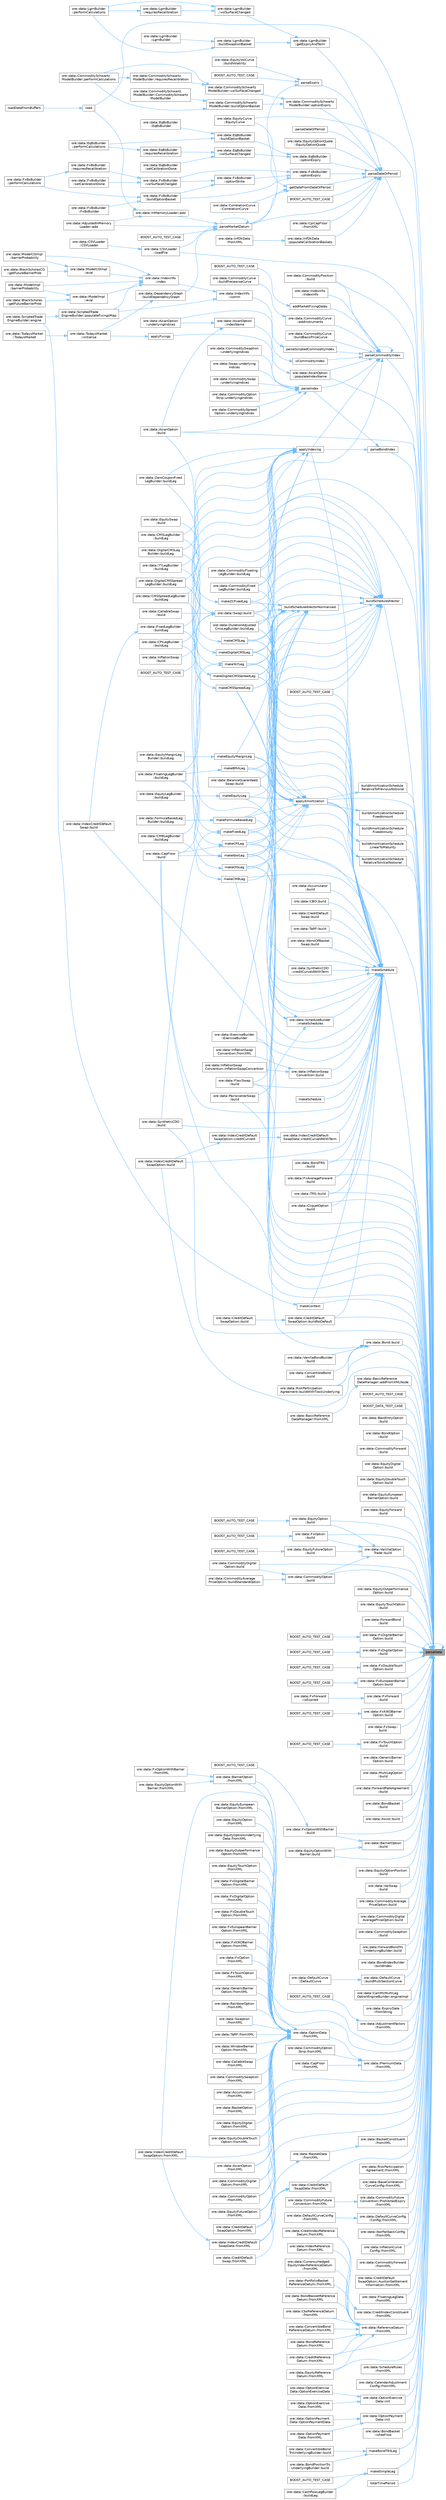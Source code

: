 digraph "parseDate"
{
 // INTERACTIVE_SVG=YES
 // LATEX_PDF_SIZE
  bgcolor="transparent";
  edge [fontname=Helvetica,fontsize=10,labelfontname=Helvetica,labelfontsize=10];
  node [fontname=Helvetica,fontsize=10,shape=box,height=0.2,width=0.4];
  rankdir="RL";
  Node1 [label="parseDate",height=0.2,width=0.4,color="gray40", fillcolor="grey60", style="filled", fontcolor="black",tooltip="Convert std::string to QuantLib::Date."];
  Node1 -> Node2 [dir="back",color="steelblue1",style="solid"];
  Node2 [label="ore::data::EquityCurve\l::EquityCurve",height=0.2,width=0.4,color="grey40", fillcolor="white", style="filled",URL="$classore_1_1data_1_1_equity_curve.html#aa0b93fc44d9ba933557ebfd0796d8e5d",tooltip="Detailed constructor."];
  Node1 -> Node3 [dir="back",color="steelblue1",style="solid"];
  Node3 [label="ore::data::ExerciseBuilder\l::ExerciseBuilder",height=0.2,width=0.4,color="grey40", fillcolor="white", style="filled",URL="$classore_1_1data_1_1_exercise_builder.html#a616a8a498a5610f9c35725ae63a8929f",tooltip=" "];
  Node1 -> Node4 [dir="back",color="steelblue1",style="solid"];
  Node4 [label="ore::data::BasicReference\lDataManager::addFromXMLNode",height=0.2,width=0.4,color="grey40", fillcolor="white", style="filled",URL="$classore_1_1data_1_1_basic_reference_data_manager.html#af46986798c0525105dfd388f673e51b5",tooltip=" "];
  Node4 -> Node5 [dir="back",color="steelblue1",style="solid"];
  Node5 [label="ore::data::BasicReference\lDataManager::fromXML",height=0.2,width=0.4,color="grey40", fillcolor="white", style="filled",URL="$classore_1_1data_1_1_basic_reference_data_manager.html#a7741ae0fc924943de5bfe02928262eb7",tooltip=" "];
  Node1 -> Node6 [dir="back",color="steelblue1",style="solid"];
  Node6 [label="applyAmortization",height=0.2,width=0.4,color="grey40", fillcolor="white", style="filled",URL="$namespaceore_1_1data.html#a51a0ccd1027fb275bb214f1baaaa2986",tooltip=" "];
  Node6 -> Node7 [dir="back",color="steelblue1",style="solid"];
  Node7 [label="ore::data::DurationAdjusted\lCmsLegBuilder::buildLeg",height=0.2,width=0.4,color="grey40", fillcolor="white", style="filled",URL="$classore_1_1data_1_1_duration_adjusted_cms_leg_builder.html#acb28979da2d410bdc9e47181a3d2c47f",tooltip=" "];
  Node6 -> Node8 [dir="back",color="steelblue1",style="solid"];
  Node8 [label="makeBMALeg",height=0.2,width=0.4,color="grey40", fillcolor="white", style="filled",URL="$namespaceore_1_1data.html#a6408115df2ec5297c701134b7310e89e",tooltip=" "];
  Node8 -> Node9 [dir="back",color="steelblue1",style="solid"];
  Node9 [label="ore::data::FloatingLegBuilder\l::buildLeg",height=0.2,width=0.4,color="grey40", fillcolor="white", style="filled",URL="$classore_1_1data_1_1_floating_leg_builder.html#aea285351d9f3458189a9e2d965349d23",tooltip=" "];
  Node6 -> Node10 [dir="back",color="steelblue1",style="solid"];
  Node10 [label="makeCMSLeg",height=0.2,width=0.4,color="grey40", fillcolor="white", style="filled",URL="$namespaceore_1_1data.html#ab7d8d2a721a09ccc8b574a9527126d76",tooltip=" "];
  Node10 -> Node11 [dir="back",color="steelblue1",style="solid"];
  Node11 [label="ore::data::CMSLegBuilder\l::buildLeg",height=0.2,width=0.4,color="grey40", fillcolor="white", style="filled",URL="$classore_1_1data_1_1_c_m_s_leg_builder.html#aea285351d9f3458189a9e2d965349d23",tooltip=" "];
  Node6 -> Node12 [dir="back",color="steelblue1",style="solid"];
  Node12 [label="makeCMSSpreadLeg",height=0.2,width=0.4,color="grey40", fillcolor="white", style="filled",URL="$namespaceore_1_1data.html#a96fb708eddac226d8c8a07b7fab26357",tooltip=" "];
  Node12 -> Node13 [dir="back",color="steelblue1",style="solid"];
  Node13 [label="ore::data::CMSSpreadLegBuilder\l::buildLeg",height=0.2,width=0.4,color="grey40", fillcolor="white", style="filled",URL="$classore_1_1data_1_1_c_m_s_spread_leg_builder.html#aea285351d9f3458189a9e2d965349d23",tooltip=" "];
  Node6 -> Node14 [dir="back",color="steelblue1",style="solid"];
  Node14 [label="makeCPILeg",height=0.2,width=0.4,color="grey40", fillcolor="white", style="filled",URL="$namespaceore_1_1data.html#a9acc77c037e133c7d0d774e134ec6001",tooltip=" "];
  Node14 -> Node15 [dir="back",color="steelblue1",style="solid"];
  Node15 [label="ore::data::CapFloor\l::build",height=0.2,width=0.4,color="grey40", fillcolor="white", style="filled",URL="$classore_1_1data_1_1_cap_floor.html#af7b69d5b18d278257927e32b10a23ee6",tooltip=" "];
  Node14 -> Node16 [dir="back",color="steelblue1",style="solid"];
  Node16 [label="ore::data::CPILegBuilder\l::buildLeg",height=0.2,width=0.4,color="grey40", fillcolor="white", style="filled",URL="$classore_1_1data_1_1_c_p_i_leg_builder.html#aea285351d9f3458189a9e2d965349d23",tooltip=" "];
  Node6 -> Node17 [dir="back",color="steelblue1",style="solid"];
  Node17 [label="makeDigitalCMSLeg",height=0.2,width=0.4,color="grey40", fillcolor="white", style="filled",URL="$namespaceore_1_1data.html#a0f8daeb5eca3762c644c5f18d026abad",tooltip=" "];
  Node17 -> Node18 [dir="back",color="steelblue1",style="solid"];
  Node18 [label="ore::data::DigitalCMSLeg\lBuilder::buildLeg",height=0.2,width=0.4,color="grey40", fillcolor="white", style="filled",URL="$classore_1_1data_1_1_digital_c_m_s_leg_builder.html#aea285351d9f3458189a9e2d965349d23",tooltip=" "];
  Node6 -> Node19 [dir="back",color="steelblue1",style="solid"];
  Node19 [label="makeDigitalCMSSpreadLeg",height=0.2,width=0.4,color="grey40", fillcolor="white", style="filled",URL="$namespaceore_1_1data.html#a98ab77f0a061c1389e5f28e438caafc5",tooltip=" "];
  Node19 -> Node20 [dir="back",color="steelblue1",style="solid"];
  Node20 [label="ore::data::DigitalCMSSpread\lLegBuilder::buildLeg",height=0.2,width=0.4,color="grey40", fillcolor="white", style="filled",URL="$classore_1_1data_1_1_digital_c_m_s_spread_leg_builder.html#aea285351d9f3458189a9e2d965349d23",tooltip=" "];
  Node6 -> Node21 [dir="back",color="steelblue1",style="solid"];
  Node21 [label="makeEquityLeg",height=0.2,width=0.4,color="grey40", fillcolor="white", style="filled",URL="$namespaceore_1_1data.html#acb4bb83867f6069f403faef9fd935f9d",tooltip=" "];
  Node21 -> Node22 [dir="back",color="steelblue1",style="solid"];
  Node22 [label="ore::data::EquityLegBuilder\l::buildLeg",height=0.2,width=0.4,color="grey40", fillcolor="white", style="filled",URL="$classore_1_1data_1_1_equity_leg_builder.html#aea285351d9f3458189a9e2d965349d23",tooltip=" "];
  Node6 -> Node23 [dir="back",color="steelblue1",style="solid"];
  Node23 [label="makeEquityMarginLeg",height=0.2,width=0.4,color="grey40", fillcolor="white", style="filled",URL="$namespaceore_1_1data.html#a79b34f8dad4e5430ec0c7834bf32dc5c",tooltip=" "];
  Node23 -> Node24 [dir="back",color="steelblue1",style="solid"];
  Node24 [label="ore::data::EquityMarginLeg\lBuilder::buildLeg",height=0.2,width=0.4,color="grey40", fillcolor="white", style="filled",URL="$classore_1_1data_1_1_equity_margin_leg_builder.html#aed0fa8878c4239d2706dda3970aaac21",tooltip=" "];
  Node6 -> Node25 [dir="back",color="steelblue1",style="solid"];
  Node25 [label="makeFixedLeg",height=0.2,width=0.4,color="grey40", fillcolor="white", style="filled",URL="$namespaceore_1_1data.html#adffc190d22c61f2181d0822f48fbace4",tooltip=" "];
  Node25 -> Node26 [dir="back",color="steelblue1",style="solid"];
  Node26 [label="ore::data::SyntheticCDO\l::build",height=0.2,width=0.4,color="grey40", fillcolor="white", style="filled",URL="$classore_1_1data_1_1_synthetic_c_d_o.html#af7b69d5b18d278257927e32b10a23ee6",tooltip=" "];
  Node25 -> Node27 [dir="back",color="steelblue1",style="solid"];
  Node27 [label="ore::data::FixedLegBuilder\l::buildLeg",height=0.2,width=0.4,color="grey40", fillcolor="white", style="filled",URL="$classore_1_1data_1_1_fixed_leg_builder.html#aea285351d9f3458189a9e2d965349d23",tooltip=" "];
  Node27 -> Node28 [dir="back",color="steelblue1",style="solid"];
  Node28 [label="ore::data::IndexCreditDefault\lSwap::build",height=0.2,width=0.4,color="grey40", fillcolor="white", style="filled",URL="$classore_1_1data_1_1_index_credit_default_swap.html#af7b69d5b18d278257927e32b10a23ee6",tooltip=" "];
  Node6 -> Node29 [dir="back",color="steelblue1",style="solid"];
  Node29 [label="makeFormulaBasedLeg",height=0.2,width=0.4,color="grey40", fillcolor="white", style="filled",URL="$namespaceore_1_1data.html#ae469a95d0c1cc98ec090b0834c3c591a",tooltip=" "];
  Node29 -> Node30 [dir="back",color="steelblue1",style="solid"];
  Node30 [label="ore::data::FormulaBasedLeg\lBuilder::buildLeg",height=0.2,width=0.4,color="grey40", fillcolor="white", style="filled",URL="$classore_1_1data_1_1_formula_based_leg_builder.html#acb28979da2d410bdc9e47181a3d2c47f",tooltip=" "];
  Node6 -> Node31 [dir="back",color="steelblue1",style="solid"];
  Node31 [label="makeIborLeg",height=0.2,width=0.4,color="grey40", fillcolor="white", style="filled",URL="$namespaceore_1_1data.html#adbd7eae430426f8577221f6dcc7797bc",tooltip=" "];
  Node31 -> Node15 [dir="back",color="steelblue1",style="solid"];
  Node31 -> Node9 [dir="back",color="steelblue1",style="solid"];
  Node6 -> Node32 [dir="back",color="steelblue1",style="solid"];
  Node32 [label="makeOISLeg",height=0.2,width=0.4,color="grey40", fillcolor="white", style="filled",URL="$namespaceore_1_1data.html#a03c3cd19cb0e903ea9d9c5021e5bb7dd",tooltip=" "];
  Node32 -> Node9 [dir="back",color="steelblue1",style="solid"];
  Node6 -> Node33 [dir="back",color="steelblue1",style="solid"];
  Node33 [label="makeYoYLeg",height=0.2,width=0.4,color="grey40", fillcolor="white", style="filled",URL="$namespaceore_1_1data.html#a8462b30364051b2fd421b4a67709cf8d",tooltip=" "];
  Node33 -> Node15 [dir="back",color="steelblue1",style="solid"];
  Node33 -> Node34 [dir="back",color="steelblue1",style="solid"];
  Node34 [label="ore::data::YYLegBuilder\l::buildLeg",height=0.2,width=0.4,color="grey40", fillcolor="white", style="filled",URL="$classore_1_1data_1_1_y_y_leg_builder.html#aea285351d9f3458189a9e2d965349d23",tooltip=" "];
  Node1 -> Node35 [dir="back",color="steelblue1",style="solid"];
  Node35 [label="BOOST_AUTO_TEST_CASE",height=0.2,width=0.4,color="grey40", fillcolor="white", style="filled",URL="$test_2commodityvolcurve_8cpp.html#a020df78606b2b7a7f1ff9d89a1d1f9cd",tooltip=" "];
  Node1 -> Node36 [dir="back",color="steelblue1",style="solid"];
  Node36 [label="BOOST_DATA_TEST_CASE",height=0.2,width=0.4,color="grey40", fillcolor="white", style="filled",URL="$test_2commoditycurve_8cpp.html#a64a3926b601ac871e7307d93a5e8cadc",tooltip=" "];
  Node1 -> Node37 [dir="back",color="steelblue1",style="solid"];
  Node37 [label="ore::data::AsianOption\l::build",height=0.2,width=0.4,color="grey40", fillcolor="white", style="filled",URL="$classore_1_1data_1_1_asian_option.html#af7b69d5b18d278257927e32b10a23ee6",tooltip="Build QuantLib/QuantExt instrument, link pricing engine."];
  Node1 -> Node38 [dir="back",color="steelblue1",style="solid"];
  Node38 [label="ore::data::BestEntryOption\l::build",height=0.2,width=0.4,color="grey40", fillcolor="white", style="filled",URL="$classore_1_1data_1_1_best_entry_option.html#af7b69d5b18d278257927e32b10a23ee6",tooltip=" "];
  Node1 -> Node39 [dir="back",color="steelblue1",style="solid"];
  Node39 [label="ore::data::Bond::build",height=0.2,width=0.4,color="grey40", fillcolor="white", style="filled",URL="$classore_1_1data_1_1_bond.html#af7b69d5b18d278257927e32b10a23ee6",tooltip="Trade interface."];
  Node39 -> Node40 [dir="back",color="steelblue1",style="solid"];
  Node40 [label="ore::data::VanillaBondBuilder\l::build",height=0.2,width=0.4,color="grey40", fillcolor="white", style="filled",URL="$structore_1_1data_1_1_vanilla_bond_builder.html#ae1e21501ab505df04314d15d13f876e1",tooltip=" "];
  Node39 -> Node41 [dir="back",color="steelblue1",style="solid"];
  Node41 [label="ore::data::ConvertibleBond\l::build",height=0.2,width=0.4,color="grey40", fillcolor="white", style="filled",URL="$classore_1_1data_1_1_convertible_bond.html#ab1db499ff5e65c59fd2009d62276fdaf",tooltip=" "];
  Node39 -> Node42 [dir="back",color="steelblue1",style="solid"];
  Node42 [label="ore::data::RiskParticipation\lAgreement::buildWithTlockUnderlying",height=0.2,width=0.4,color="grey40", fillcolor="white", style="filled",URL="$classore_1_1data_1_1_risk_participation_agreement.html#a225490c21ddfa2450a67f04007c16f4c",tooltip=" "];
  Node39 -> Node43 [dir="back",color="steelblue1",style="solid"];
  Node43 [label="makeCMBLeg",height=0.2,width=0.4,color="grey40", fillcolor="white", style="filled",URL="$namespaceore_1_1data.html#a7e30fb6a46cf70b26b33a0528e47cd6c",tooltip=" "];
  Node43 -> Node44 [dir="back",color="steelblue1",style="solid"];
  Node44 [label="ore::data::CMBLegBuilder\l::buildLeg",height=0.2,width=0.4,color="grey40", fillcolor="white", style="filled",URL="$classore_1_1data_1_1_c_m_b_leg_builder.html#aea285351d9f3458189a9e2d965349d23",tooltip=" "];
  Node1 -> Node45 [dir="back",color="steelblue1",style="solid"];
  Node45 [label="ore::data::BondOption\l::build",height=0.2,width=0.4,color="grey40", fillcolor="white", style="filled",URL="$classore_1_1data_1_1_bond_option.html#af7b69d5b18d278257927e32b10a23ee6",tooltip=" "];
  Node1 -> Node46 [dir="back",color="steelblue1",style="solid"];
  Node46 [label="ore::data::BondTRS\l::build",height=0.2,width=0.4,color="grey40", fillcolor="white", style="filled",URL="$classore_1_1data_1_1_bond_t_r_s.html#af7b69d5b18d278257927e32b10a23ee6",tooltip=" "];
  Node1 -> Node15 [dir="back",color="steelblue1",style="solid"];
  Node1 -> Node26 [dir="back",color="steelblue1",style="solid"];
  Node1 -> Node47 [dir="back",color="steelblue1",style="solid"];
  Node47 [label="ore::data::CommodityForward\l::build",height=0.2,width=0.4,color="grey40", fillcolor="white", style="filled",URL="$classore_1_1data_1_1_commodity_forward.html#af7b69d5b18d278257927e32b10a23ee6",tooltip=" "];
  Node1 -> Node48 [dir="back",color="steelblue1",style="solid"];
  Node48 [label="ore::data::EquityDigital\lOption::build",height=0.2,width=0.4,color="grey40", fillcolor="white", style="filled",URL="$classore_1_1data_1_1_equity_digital_option.html#af7b69d5b18d278257927e32b10a23ee6",tooltip="Build QuantLib/QuantExt instrument, link pricing engine."];
  Node1 -> Node49 [dir="back",color="steelblue1",style="solid"];
  Node49 [label="ore::data::EquityDoubleTouch\lOption::build",height=0.2,width=0.4,color="grey40", fillcolor="white", style="filled",URL="$classore_1_1data_1_1_equity_double_touch_option.html#af7b69d5b18d278257927e32b10a23ee6",tooltip="Build QuantLib/QuantExt instrument, link pricing engine."];
  Node1 -> Node50 [dir="back",color="steelblue1",style="solid"];
  Node50 [label="ore::data::EquityEuropean\lBarrierOption::build",height=0.2,width=0.4,color="grey40", fillcolor="white", style="filled",URL="$classore_1_1data_1_1_equity_european_barrier_option.html#af7b69d5b18d278257927e32b10a23ee6",tooltip="Build QuantLib/QuantExt instrument, link pricing engine."];
  Node1 -> Node51 [dir="back",color="steelblue1",style="solid"];
  Node51 [label="ore::data::EquityForward\l::build",height=0.2,width=0.4,color="grey40", fillcolor="white", style="filled",URL="$classore_1_1data_1_1_equity_forward.html#af7b69d5b18d278257927e32b10a23ee6",tooltip=" "];
  Node1 -> Node52 [dir="back",color="steelblue1",style="solid"];
  Node52 [label="ore::data::EquityOption\l::build",height=0.2,width=0.4,color="grey40", fillcolor="white", style="filled",URL="$classore_1_1data_1_1_equity_option.html#af7b69d5b18d278257927e32b10a23ee6",tooltip="Build QuantLib/QuantExt instrument, link pricing engine."];
  Node52 -> Node53 [dir="back",color="steelblue1",style="solid"];
  Node53 [label="BOOST_AUTO_TEST_CASE",height=0.2,width=0.4,color="grey40", fillcolor="white", style="filled",URL="$equitytrades_8cpp.html#a9157b4f937ae04fa01bdd86ef531a15d",tooltip=" "];
  Node1 -> Node54 [dir="back",color="steelblue1",style="solid"];
  Node54 [label="ore::data::EquityOutperformance\lOption::build",height=0.2,width=0.4,color="grey40", fillcolor="white", style="filled",URL="$classore_1_1data_1_1_equity_outperformance_option.html#af7b69d5b18d278257927e32b10a23ee6",tooltip="Build QuantLib/QuantExt instrument, link pricing engine."];
  Node1 -> Node55 [dir="back",color="steelblue1",style="solid"];
  Node55 [label="ore::data::EquityTouchOption\l::build",height=0.2,width=0.4,color="grey40", fillcolor="white", style="filled",URL="$classore_1_1data_1_1_equity_touch_option.html#af7b69d5b18d278257927e32b10a23ee6",tooltip="Build QuantLib/QuantExt instrument, link pricing engine."];
  Node1 -> Node56 [dir="back",color="steelblue1",style="solid"];
  Node56 [label="ore::data::ForwardBond\l::build",height=0.2,width=0.4,color="grey40", fillcolor="white", style="filled",URL="$classore_1_1data_1_1_forward_bond.html#af7b69d5b18d278257927e32b10a23ee6",tooltip=" "];
  Node1 -> Node57 [dir="back",color="steelblue1",style="solid"];
  Node57 [label="ore::data::FxAverageForward\l::build",height=0.2,width=0.4,color="grey40", fillcolor="white", style="filled",URL="$classore_1_1data_1_1_fx_average_forward.html#af7b69d5b18d278257927e32b10a23ee6",tooltip="Build QuantLib/QuantExt instrument, link pricing engine."];
  Node1 -> Node58 [dir="back",color="steelblue1",style="solid"];
  Node58 [label="ore::data::FxDigitalBarrier\lOption::build",height=0.2,width=0.4,color="grey40", fillcolor="white", style="filled",URL="$classore_1_1data_1_1_fx_digital_barrier_option.html#af7b69d5b18d278257927e32b10a23ee6",tooltip="Build QuantLib/QuantExt instrument, link pricing engine."];
  Node58 -> Node59 [dir="back",color="steelblue1",style="solid"];
  Node59 [label="BOOST_AUTO_TEST_CASE",height=0.2,width=0.4,color="grey40", fillcolor="white", style="filled",URL="$fxexotics_8cpp.html#a1bb3d76e35ea3c22bb6f167cc5a2a9fa",tooltip=" "];
  Node1 -> Node60 [dir="back",color="steelblue1",style="solid"];
  Node60 [label="ore::data::FxDigitalOption\l::build",height=0.2,width=0.4,color="grey40", fillcolor="white", style="filled",URL="$classore_1_1data_1_1_fx_digital_option.html#af7b69d5b18d278257927e32b10a23ee6",tooltip="Build QuantLib/QuantExt instrument, link pricing engine."];
  Node60 -> Node61 [dir="back",color="steelblue1",style="solid"];
  Node61 [label="BOOST_AUTO_TEST_CASE",height=0.2,width=0.4,color="grey40", fillcolor="white", style="filled",URL="$fxexotics_8cpp.html#a993c04d1a18186e1d5aa009deb6b02d1",tooltip=" "];
  Node1 -> Node62 [dir="back",color="steelblue1",style="solid"];
  Node62 [label="ore::data::FxDoubleTouch\lOption::build",height=0.2,width=0.4,color="grey40", fillcolor="white", style="filled",URL="$classore_1_1data_1_1_fx_double_touch_option.html#af7b69d5b18d278257927e32b10a23ee6",tooltip="Build QuantLib/QuantExt instrument, link pricing engine."];
  Node62 -> Node63 [dir="back",color="steelblue1",style="solid"];
  Node63 [label="BOOST_AUTO_TEST_CASE",height=0.2,width=0.4,color="grey40", fillcolor="white", style="filled",URL="$fxexotics_8cpp.html#a356626221d09fa0287e4f5d1646ca231",tooltip=" "];
  Node1 -> Node64 [dir="back",color="steelblue1",style="solid"];
  Node64 [label="ore::data::FxEuropeanBarrier\lOption::build",height=0.2,width=0.4,color="grey40", fillcolor="white", style="filled",URL="$classore_1_1data_1_1_fx_european_barrier_option.html#af7b69d5b18d278257927e32b10a23ee6",tooltip="Build QuantLib/QuantExt instrument, link pricing engine."];
  Node64 -> Node65 [dir="back",color="steelblue1",style="solid"];
  Node65 [label="BOOST_AUTO_TEST_CASE",height=0.2,width=0.4,color="grey40", fillcolor="white", style="filled",URL="$fxexotics_8cpp.html#acfd93f4169abaf3c0d3541c4a297d9de",tooltip=" "];
  Node1 -> Node66 [dir="back",color="steelblue1",style="solid"];
  Node66 [label="ore::data::FxForward\l::build",height=0.2,width=0.4,color="grey40", fillcolor="white", style="filled",URL="$classore_1_1data_1_1_fx_forward.html#af7b69d5b18d278257927e32b10a23ee6",tooltip="Build QuantLib/QuantExt instrument, link pricing engine."];
  Node66 -> Node67 [dir="back",color="steelblue1",style="solid"];
  Node67 [label="ore::data::FxForward\l::isExpired",height=0.2,width=0.4,color="grey40", fillcolor="white", style="filled",URL="$classore_1_1data_1_1_fx_forward.html#a77c4e850102803446246df093a25943d",tooltip=" "];
  Node1 -> Node68 [dir="back",color="steelblue1",style="solid"];
  Node68 [label="ore::data::FxKIKOBarrier\lOption::build",height=0.2,width=0.4,color="grey40", fillcolor="white", style="filled",URL="$classore_1_1data_1_1_fx_k_i_k_o_barrier_option.html#af7b69d5b18d278257927e32b10a23ee6",tooltip="Build QuantLib/QuantExt instrument, link pricing engine."];
  Node68 -> Node69 [dir="back",color="steelblue1",style="solid"];
  Node69 [label="BOOST_AUTO_TEST_CASE",height=0.2,width=0.4,color="grey40", fillcolor="white", style="filled",URL="$fxexotics_8cpp.html#ae4a8f5fc2a666b87316a20b9716625b7",tooltip=" "];
  Node1 -> Node70 [dir="back",color="steelblue1",style="solid"];
  Node70 [label="ore::data::FxOption\l::build",height=0.2,width=0.4,color="grey40", fillcolor="white", style="filled",URL="$classore_1_1data_1_1_fx_option.html#af7b69d5b18d278257927e32b10a23ee6",tooltip="Build QuantLib/QuantExt instrument, link pricing engine."];
  Node70 -> Node71 [dir="back",color="steelblue1",style="solid"];
  Node71 [label="BOOST_AUTO_TEST_CASE",height=0.2,width=0.4,color="grey40", fillcolor="white", style="filled",URL="$test_2fxoption_8cpp.html#a321417ba3c97d0524c8fa2d8acb97d72",tooltip=" "];
  Node1 -> Node72 [dir="back",color="steelblue1",style="solid"];
  Node72 [label="ore::data::FxSwap::\lbuild",height=0.2,width=0.4,color="grey40", fillcolor="white", style="filled",URL="$classore_1_1data_1_1_fx_swap.html#af7b69d5b18d278257927e32b10a23ee6",tooltip="Build QuantLib/QuantExt instrument, link pricing engine."];
  Node1 -> Node73 [dir="back",color="steelblue1",style="solid"];
  Node73 [label="ore::data::FxTouchOption\l::build",height=0.2,width=0.4,color="grey40", fillcolor="white", style="filled",URL="$classore_1_1data_1_1_fx_touch_option.html#af7b69d5b18d278257927e32b10a23ee6",tooltip="Build QuantLib/QuantExt instrument, link pricing engine."];
  Node73 -> Node74 [dir="back",color="steelblue1",style="solid"];
  Node74 [label="BOOST_AUTO_TEST_CASE",height=0.2,width=0.4,color="grey40", fillcolor="white", style="filled",URL="$fxexotics_8cpp.html#a81ded61bff8d1f143845d1a8063ab363",tooltip=" "];
  Node1 -> Node75 [dir="back",color="steelblue1",style="solid"];
  Node75 [label="ore::data::GenericBarrier\lOption::build",height=0.2,width=0.4,color="grey40", fillcolor="white", style="filled",URL="$classore_1_1data_1_1_generic_barrier_option.html#af7b69d5b18d278257927e32b10a23ee6",tooltip=" "];
  Node1 -> Node76 [dir="back",color="steelblue1",style="solid"];
  Node76 [label="ore::data::IndexCreditDefault\lSwapOption::build",height=0.2,width=0.4,color="grey40", fillcolor="white", style="filled",URL="$classore_1_1data_1_1_index_credit_default_swap_option.html#af7b69d5b18d278257927e32b10a23ee6",tooltip=" "];
  Node1 -> Node77 [dir="back",color="steelblue1",style="solid"];
  Node77 [label="ore::data::MultiLegOption\l::build",height=0.2,width=0.4,color="grey40", fillcolor="white", style="filled",URL="$classore_1_1data_1_1_multi_leg_option.html#af7b69d5b18d278257927e32b10a23ee6",tooltip=" "];
  Node1 -> Node78 [dir="back",color="steelblue1",style="solid"];
  Node78 [label="ore::data::PairwiseVarSwap\l::build",height=0.2,width=0.4,color="grey40", fillcolor="white", style="filled",URL="$classore_1_1data_1_1_pairwise_var_swap.html#af7b69d5b18d278257927e32b10a23ee6",tooltip=" "];
  Node1 -> Node79 [dir="back",color="steelblue1",style="solid"];
  Node79 [label="ore::data::TRS::build",height=0.2,width=0.4,color="grey40", fillcolor="white", style="filled",URL="$classore_1_1data_1_1_t_r_s.html#af7b69d5b18d278257927e32b10a23ee6",tooltip=" "];
  Node1 -> Node80 [dir="back",color="steelblue1",style="solid"];
  Node80 [label="ore::data::VanillaOption\lTrade::build",height=0.2,width=0.4,color="grey40", fillcolor="white", style="filled",URL="$classore_1_1data_1_1_vanilla_option_trade.html#af7b69d5b18d278257927e32b10a23ee6",tooltip="Build QuantLib/QuantExt instrument, link pricing engine."];
  Node80 -> Node81 [dir="back",color="steelblue1",style="solid"];
  Node81 [label="ore::data::EquityFutureOption\l::build",height=0.2,width=0.4,color="grey40", fillcolor="white", style="filled",URL="$classore_1_1data_1_1_equity_future_option.html#af7b69d5b18d278257927e32b10a23ee6",tooltip="Build QuantLib/QuantExt instrument, link pricing engine."];
  Node81 -> Node82 [dir="back",color="steelblue1",style="solid"];
  Node82 [label="BOOST_AUTO_TEST_CASE",height=0.2,width=0.4,color="grey40", fillcolor="white", style="filled",URL="$equitytrades_8cpp.html#aa42062877db60fac479ac06add9deb01",tooltip=" "];
  Node80 -> Node52 [dir="back",color="steelblue1",style="solid"];
  Node80 -> Node70 [dir="back",color="steelblue1",style="solid"];
  Node80 -> Node83 [dir="back",color="steelblue1",style="solid"];
  Node83 [label="ore::data::CommodityOption\l::build",height=0.2,width=0.4,color="grey40", fillcolor="white", style="filled",URL="$classore_1_1data_1_1_commodity_option.html#a82238405f67248d44bb177a6951c8c2e",tooltip="Build underlying instrument and link pricing engine."];
  Node83 -> Node84 [dir="back",color="steelblue1",style="solid"];
  Node84 [label="ore::data::CommodityDigital\lOption::build",height=0.2,width=0.4,color="grey40", fillcolor="white", style="filled",URL="$classore_1_1data_1_1_commodity_digital_option.html#a82238405f67248d44bb177a6951c8c2e",tooltip="Build underlying instrument and link pricing engine."];
  Node83 -> Node85 [dir="back",color="steelblue1",style="solid"];
  Node85 [label="ore::data::CommodityAverage\lPriceOption::buildStandardOption",height=0.2,width=0.4,color="grey40", fillcolor="white", style="filled",URL="$classore_1_1data_1_1_commodity_average_price_option.html#ab927cfcbbf36bfbbaa854f21f964aced",tooltip="Build a standard option."];
  Node1 -> Node84 [dir="back",color="steelblue1",style="solid"];
  Node1 -> Node83 [dir="back",color="steelblue1",style="solid"];
  Node1 -> Node86 [dir="back",color="steelblue1",style="solid"];
  Node86 [label="ore::data::ForwardRateAgreement\l::build",height=0.2,width=0.4,color="grey40", fillcolor="white", style="filled",URL="$classore_1_1data_1_1_forward_rate_agreement.html#a82238405f67248d44bb177a6951c8c2e",tooltip="Build QuantLib/QuantExt instrument, link pricing engine."];
  Node1 -> Node87 [dir="back",color="steelblue1",style="solid"];
  Node87 [label="ore::data::BondBasket\l::build",height=0.2,width=0.4,color="grey40", fillcolor="white", style="filled",URL="$classore_1_1data_1_1_bond_basket.html#a1d59a765ce5d4b0111cdc4de12837c95",tooltip=" "];
  Node1 -> Node88 [dir="back",color="steelblue1",style="solid"];
  Node88 [label="ore::data::Ascot::build",height=0.2,width=0.4,color="grey40", fillcolor="white", style="filled",URL="$classore_1_1data_1_1_ascot.html#ab1db499ff5e65c59fd2009d62276fdaf",tooltip=" "];
  Node1 -> Node89 [dir="back",color="steelblue1",style="solid"];
  Node89 [label="ore::data::BarrierOption\l::build",height=0.2,width=0.4,color="grey40", fillcolor="white", style="filled",URL="$classore_1_1data_1_1_barrier_option.html#ab1db499ff5e65c59fd2009d62276fdaf",tooltip="Build QuantLib/QuantExt instrument, link pricing engine."];
  Node89 -> Node90 [dir="back",color="steelblue1",style="solid"];
  Node90 [label="ore::data::FxOptionWithBarrier\l::build",height=0.2,width=0.4,color="grey40", fillcolor="white", style="filled",URL="$classore_1_1data_1_1_fx_option_with_barrier.html#a023906d726fdb4d1f906576fe597c579",tooltip=" "];
  Node90 -> Node91 [dir="back",color="steelblue1",style="solid"];
  Node91 [label="BOOST_AUTO_TEST_CASE",height=0.2,width=0.4,color="grey40", fillcolor="white", style="filled",URL="$fxexotics_8cpp.html#a97f1cf85be4712888f153506afc004be",tooltip=" "];
  Node89 -> Node92 [dir="back",color="steelblue1",style="solid"];
  Node92 [label="ore::data::EquityOptionWith\lBarrier::build",height=0.2,width=0.4,color="grey40", fillcolor="white", style="filled",URL="$classore_1_1data_1_1_equity_option_with_barrier.html#a023906d726fdb4d1f906576fe597c579",tooltip=" "];
  Node1 -> Node93 [dir="back",color="steelblue1",style="solid"];
  Node93 [label="ore::data::CliquetOption\l::build",height=0.2,width=0.4,color="grey40", fillcolor="white", style="filled",URL="$classore_1_1data_1_1_cliquet_option.html#ab1db499ff5e65c59fd2009d62276fdaf",tooltip="Build QuantLib/QuantExt instrument, link pricing engine."];
  Node1 -> Node94 [dir="back",color="steelblue1",style="solid"];
  Node94 [label="ore::data::CommodityPosition\l::build",height=0.2,width=0.4,color="grey40", fillcolor="white", style="filled",URL="$classore_1_1data_1_1_commodity_position.html#ab1db499ff5e65c59fd2009d62276fdaf",tooltip=" "];
  Node1 -> Node95 [dir="back",color="steelblue1",style="solid"];
  Node95 [label="ore::data::EquityOptionPosition\l::build",height=0.2,width=0.4,color="grey40", fillcolor="white", style="filled",URL="$classore_1_1data_1_1_equity_option_position.html#ab1db499ff5e65c59fd2009d62276fdaf",tooltip=" "];
  Node1 -> Node96 [dir="back",color="steelblue1",style="solid"];
  Node96 [label="ore::data::FlexiSwap\l::build",height=0.2,width=0.4,color="grey40", fillcolor="white", style="filled",URL="$classore_1_1data_1_1_flexi_swap.html#ab1db499ff5e65c59fd2009d62276fdaf",tooltip=" "];
  Node1 -> Node97 [dir="back",color="steelblue1",style="solid"];
  Node97 [label="ore::data::VarSwap\l::build",height=0.2,width=0.4,color="grey40", fillcolor="white", style="filled",URL="$classore_1_1data_1_1_var_swap.html#ab1db499ff5e65c59fd2009d62276fdaf",tooltip=" "];
  Node1 -> Node90 [dir="back",color="steelblue1",style="solid"];
  Node1 -> Node92 [dir="back",color="steelblue1",style="solid"];
  Node1 -> Node98 [dir="back",color="steelblue1",style="solid"];
  Node98 [label="ore::data::CommodityAverage\lPriceOption::build",height=0.2,width=0.4,color="grey40", fillcolor="white", style="filled",URL="$classore_1_1data_1_1_commodity_average_price_option.html#a7158c90da58d23d6c8d55040bb585107",tooltip=" "];
  Node1 -> Node99 [dir="back",color="steelblue1",style="solid"];
  Node99 [label="ore::data::CommodityDigital\lAveragePriceOption::build",height=0.2,width=0.4,color="grey40", fillcolor="white", style="filled",URL="$classore_1_1data_1_1_commodity_digital_average_price_option.html#a7158c90da58d23d6c8d55040bb585107",tooltip=" "];
  Node1 -> Node100 [dir="back",color="steelblue1",style="solid"];
  Node100 [label="ore::data::CommoditySwaption\l::build",height=0.2,width=0.4,color="grey40", fillcolor="white", style="filled",URL="$classore_1_1data_1_1_commodity_swaption.html#a7158c90da58d23d6c8d55040bb585107",tooltip=" "];
  Node1 -> Node101 [dir="back",color="steelblue1",style="solid"];
  Node101 [label="ore::data::ForwardBondTrs\lUnderlyingBuilder::build",height=0.2,width=0.4,color="grey40", fillcolor="white", style="filled",URL="$structore_1_1data_1_1_forward_bond_trs_underlying_builder.html#ae7c6300ad19fb2871bbe4bf757902d99",tooltip=" "];
  Node1 -> Node102 [dir="back",color="steelblue1",style="solid"];
  Node102 [label="buildAmortizationSchedule\lFixedAmount",height=0.2,width=0.4,color="grey40", fillcolor="white", style="filled",URL="$namespaceore_1_1data.html#a3f75d0993cfbe5fbe70dc1fc44f62e25",tooltip=" "];
  Node102 -> Node6 [dir="back",color="steelblue1",style="solid"];
  Node1 -> Node103 [dir="back",color="steelblue1",style="solid"];
  Node103 [label="buildAmortizationSchedule\lFixedAnnuity",height=0.2,width=0.4,color="grey40", fillcolor="white", style="filled",URL="$namespaceore_1_1data.html#a780fd2c0c5fc502dfb7c5d888ed4d691",tooltip=" "];
  Node103 -> Node6 [dir="back",color="steelblue1",style="solid"];
  Node1 -> Node104 [dir="back",color="steelblue1",style="solid"];
  Node104 [label="buildAmortizationSchedule\lLinearToMaturity",height=0.2,width=0.4,color="grey40", fillcolor="white", style="filled",URL="$namespaceore_1_1data.html#a28ae531d5d86c7011eabb39109863f8b",tooltip=" "];
  Node104 -> Node6 [dir="back",color="steelblue1",style="solid"];
  Node1 -> Node105 [dir="back",color="steelblue1",style="solid"];
  Node105 [label="buildAmortizationSchedule\lRelativeToInitialNotional",height=0.2,width=0.4,color="grey40", fillcolor="white", style="filled",URL="$namespaceore_1_1data.html#a4263844bbd362ebdc0149606a5bfc5b2",tooltip=" "];
  Node105 -> Node6 [dir="back",color="steelblue1",style="solid"];
  Node1 -> Node106 [dir="back",color="steelblue1",style="solid"];
  Node106 [label="buildAmortizationSchedule\lRelativeToPreviousNotional",height=0.2,width=0.4,color="grey40", fillcolor="white", style="filled",URL="$namespaceore_1_1data.html#a59edcdbd4edbdf0262bfa5d3f89829f9",tooltip=" "];
  Node106 -> Node6 [dir="back",color="steelblue1",style="solid"];
  Node1 -> Node107 [dir="back",color="steelblue1",style="solid"];
  Node107 [label="ore::data::BondIndexBuilder\l::buildIndex",height=0.2,width=0.4,color="grey40", fillcolor="white", style="filled",URL="$classore_1_1data_1_1_bond_index_builder.html#ac04beb3625a49e2c46101b04369fcec6",tooltip=" "];
  Node1 -> Node108 [dir="back",color="steelblue1",style="solid"];
  Node108 [label="ore::data::CommodityFixed\lLegBuilder::buildLeg",height=0.2,width=0.4,color="grey40", fillcolor="white", style="filled",URL="$classore_1_1data_1_1_commodity_fixed_leg_builder.html#a1e327fffe1588e7813e797d48b1b3420",tooltip=" "];
  Node1 -> Node109 [dir="back",color="steelblue1",style="solid"];
  Node109 [label="ore::data::CommodityFloating\lLegBuilder::buildLeg",height=0.2,width=0.4,color="grey40", fillcolor="white", style="filled",URL="$classore_1_1data_1_1_commodity_floating_leg_builder.html#a1e327fffe1588e7813e797d48b1b3420",tooltip=" "];
  Node1 -> Node110 [dir="back",color="steelblue1",style="solid"];
  Node110 [label="ore::data::DefaultCurve\l::buildMultiSectionCurve",height=0.2,width=0.4,color="grey40", fillcolor="white", style="filled",URL="$classore_1_1data_1_1_default_curve.html#a609f363ad2bd5b91493581ffff83738f",tooltip="Build a multi section curve."];
  Node110 -> Node111 [dir="back",color="steelblue1",style="solid"];
  Node111 [label="ore::data::DefaultCurve\l::DefaultCurve",height=0.2,width=0.4,color="grey40", fillcolor="white", style="filled",URL="$classore_1_1data_1_1_default_curve.html#aab7d6b459c59f1a3854a5cefc764f485",tooltip="Detailed constructor."];
  Node1 -> Node112 [dir="back",color="steelblue1",style="solid"];
  Node112 [label="ore::data::CreditDefault\lSwapOption::buildNoDefault",height=0.2,width=0.4,color="grey40", fillcolor="white", style="filled",URL="$classore_1_1data_1_1_credit_default_swap_option.html#afc9fe7ddc6f66184a6447fa23f01687c",tooltip="Build CDS option given that no default."];
  Node112 -> Node113 [dir="back",color="steelblue1",style="solid"];
  Node113 [label="ore::data::CreditDefault\lSwapOption::build",height=0.2,width=0.4,color="grey40", fillcolor="white", style="filled",URL="$classore_1_1data_1_1_credit_default_swap_option.html#a1ef499f219449a5d9cad686946864d0b",tooltip=" "];
  Node1 -> Node114 [dir="back",color="steelblue1",style="solid"];
  Node114 [label="buildScheduledVector",height=0.2,width=0.4,color="grey40", fillcolor="white", style="filled",URL="$namespaceore_1_1data.html#a9206da3667d412d6992de0f3909beef2",tooltip=" "];
  Node114 -> Node115 [dir="back",color="steelblue1",style="solid"];
  Node115 [label="BOOST_AUTO_TEST_CASE",height=0.2,width=0.4,color="grey40", fillcolor="white", style="filled",URL="$test_2legdata_8cpp.html#acdfaf19dc55f9369dcdf1c5271ea638b",tooltip=" "];
  Node114 -> Node7 [dir="back",color="steelblue1",style="solid"];
  Node114 -> Node108 [dir="back",color="steelblue1",style="solid"];
  Node114 -> Node109 [dir="back",color="steelblue1",style="solid"];
  Node114 -> Node116 [dir="back",color="steelblue1",style="solid"];
  Node116 [label="buildScheduledVectorNormalised",height=0.2,width=0.4,color="grey40", fillcolor="white", style="filled",URL="$namespaceore_1_1data.html#a0ac332ac8261c00686a95df64cf16560",tooltip=" "];
  Node116 -> Node3 [dir="back",color="steelblue1",style="solid"];
  Node116 -> Node117 [dir="back",color="steelblue1",style="solid"];
  Node117 [label="ore::data::Swap::build",height=0.2,width=0.4,color="grey40", fillcolor="white", style="filled",URL="$classore_1_1data_1_1_swap.html#af7b69d5b18d278257927e32b10a23ee6",tooltip="Build QuantLib/QuantExt instrument, link pricing engine."];
  Node117 -> Node118 [dir="back",color="steelblue1",style="solid"];
  Node118 [label="BOOST_AUTO_TEST_CASE",height=0.2,width=0.4,color="grey40", fillcolor="white", style="filled",URL="$test_2todaysmarket_8cpp.html#aeb43366ac05a65218ef11c74fa7a5650",tooltip=" "];
  Node117 -> Node119 [dir="back",color="steelblue1",style="solid"];
  Node119 [label="ore::data::EquitySwap\l::build",height=0.2,width=0.4,color="grey40", fillcolor="white", style="filled",URL="$classore_1_1data_1_1_equity_swap.html#af7b69d5b18d278257927e32b10a23ee6",tooltip="Trade interface."];
  Node117 -> Node120 [dir="back",color="steelblue1",style="solid"];
  Node120 [label="ore::data::InflationSwap\l::build",height=0.2,width=0.4,color="grey40", fillcolor="white", style="filled",URL="$classore_1_1data_1_1_inflation_swap.html#af7b69d5b18d278257927e32b10a23ee6",tooltip="Trade interface."];
  Node117 -> Node121 [dir="back",color="steelblue1",style="solid"];
  Node121 [label="ore::data::CallableSwap\l::build",height=0.2,width=0.4,color="grey40", fillcolor="white", style="filled",URL="$classore_1_1data_1_1_callable_swap.html#ab1db499ff5e65c59fd2009d62276fdaf",tooltip="Build QuantLib/QuantExt instrument, link pricing engine."];
  Node116 -> Node122 [dir="back",color="steelblue1",style="solid"];
  Node122 [label="ore::data::BalanceGuaranteed\lSwap::build",height=0.2,width=0.4,color="grey40", fillcolor="white", style="filled",URL="$classore_1_1data_1_1_balance_guaranteed_swap.html#ab1db499ff5e65c59fd2009d62276fdaf",tooltip=" "];
  Node116 -> Node96 [dir="back",color="steelblue1",style="solid"];
  Node116 -> Node7 [dir="back",color="steelblue1",style="solid"];
  Node116 -> Node8 [dir="back",color="steelblue1",style="solid"];
  Node116 -> Node43 [dir="back",color="steelblue1",style="solid"];
  Node116 -> Node10 [dir="back",color="steelblue1",style="solid"];
  Node116 -> Node12 [dir="back",color="steelblue1",style="solid"];
  Node116 -> Node17 [dir="back",color="steelblue1",style="solid"];
  Node116 -> Node19 [dir="back",color="steelblue1",style="solid"];
  Node116 -> Node25 [dir="back",color="steelblue1",style="solid"];
  Node116 -> Node31 [dir="back",color="steelblue1",style="solid"];
  Node116 -> Node32 [dir="back",color="steelblue1",style="solid"];
  Node116 -> Node33 [dir="back",color="steelblue1",style="solid"];
  Node116 -> Node123 [dir="back",color="steelblue1",style="solid"];
  Node123 [label="makeZCFixedLeg",height=0.2,width=0.4,color="grey40", fillcolor="white", style="filled",URL="$namespaceore_1_1data.html#adbd4062f959d3457e5eebbc395093f9d",tooltip=" "];
  Node123 -> Node124 [dir="back",color="steelblue1",style="solid"];
  Node124 [label="ore::data::ZeroCouponFixed\lLegBuilder::buildLeg",height=0.2,width=0.4,color="grey40", fillcolor="white", style="filled",URL="$classore_1_1data_1_1_zero_coupon_fixed_leg_builder.html#aea285351d9f3458189a9e2d965349d23",tooltip=" "];
  Node114 -> Node10 [dir="back",color="steelblue1",style="solid"];
  Node114 -> Node12 [dir="back",color="steelblue1",style="solid"];
  Node114 -> Node14 [dir="back",color="steelblue1",style="solid"];
  Node114 -> Node17 [dir="back",color="steelblue1",style="solid"];
  Node114 -> Node19 [dir="back",color="steelblue1",style="solid"];
  Node114 -> Node21 [dir="back",color="steelblue1",style="solid"];
  Node114 -> Node23 [dir="back",color="steelblue1",style="solid"];
  Node114 -> Node25 [dir="back",color="steelblue1",style="solid"];
  Node114 -> Node29 [dir="back",color="steelblue1",style="solid"];
  Node114 -> Node31 [dir="back",color="steelblue1",style="solid"];
  Node114 -> Node33 [dir="back",color="steelblue1",style="solid"];
  Node114 -> Node123 [dir="back",color="steelblue1",style="solid"];
  Node1 -> Node42 [dir="back",color="steelblue1",style="solid"];
  Node1 -> Node125 [dir="back",color="steelblue1",style="solid"];
  Node125 [label="ore::data::CamMcMultiLeg\lOptionEngineBuilder::engineImpl",height=0.2,width=0.4,color="grey40", fillcolor="white", style="filled",URL="$classore_1_1data_1_1_cam_mc_multi_leg_option_engine_builder.html#a9e0c22676d210fe5cbcca2b0c18c8353",tooltip=" "];
  Node1 -> Node126 [dir="back",color="steelblue1",style="solid"];
  Node126 [label="ore::data::ExpiryDate\l::fromString",height=0.2,width=0.4,color="grey40", fillcolor="white", style="filled",URL="$classore_1_1data_1_1_expiry_date.html#adc4ffb8ebbc0fb61c8425ed41209f5c3",tooltip=" "];
  Node1 -> Node127 [dir="back",color="steelblue1",style="solid"];
  Node127 [label="ore::data::AdjustmentFactors\l::fromXML",height=0.2,width=0.4,color="grey40", fillcolor="white", style="filled",URL="$classore_1_1data_1_1_adjustment_factors.html#a510baf06568510646decfeaf1753e526",tooltip=" "];
  Node127 -> Node128 [dir="back",color="steelblue1",style="solid"];
  Node128 [label="BOOST_AUTO_TEST_CASE",height=0.2,width=0.4,color="grey40", fillcolor="white", style="filled",URL="$test_2adjustmentfactors_8cpp.html#a2edf43fc3d8300c5af3981ce2811dfe3",tooltip=" "];
  Node1 -> Node129 [dir="back",color="steelblue1",style="solid"];
  Node129 [label="ore::data::BarrierOption\l::fromXML",height=0.2,width=0.4,color="grey40", fillcolor="white", style="filled",URL="$classore_1_1data_1_1_barrier_option.html#a510baf06568510646decfeaf1753e526",tooltip=" "];
  Node129 -> Node130 [dir="back",color="steelblue1",style="solid"];
  Node130 [label="ore::data::FxOptionWithBarrier\l::fromXML",height=0.2,width=0.4,color="grey40", fillcolor="white", style="filled",URL="$classore_1_1data_1_1_fx_option_with_barrier.html#a510baf06568510646decfeaf1753e526",tooltip=" "];
  Node129 -> Node131 [dir="back",color="steelblue1",style="solid"];
  Node131 [label="ore::data::EquityOptionWith\lBarrier::fromXML",height=0.2,width=0.4,color="grey40", fillcolor="white", style="filled",URL="$classore_1_1data_1_1_equity_option_with_barrier.html#a510baf06568510646decfeaf1753e526",tooltip=" "];
  Node1 -> Node132 [dir="back",color="steelblue1",style="solid"];
  Node132 [label="ore::data::BasketConstituent\l::fromXML",height=0.2,width=0.4,color="grey40", fillcolor="white", style="filled",URL="$classore_1_1data_1_1_basket_constituent.html#a510baf06568510646decfeaf1753e526",tooltip=" "];
  Node132 -> Node133 [dir="back",color="steelblue1",style="solid"];
  Node133 [label="ore::data::BasketData\l::fromXML",height=0.2,width=0.4,color="grey40", fillcolor="white", style="filled",URL="$classore_1_1data_1_1_basket_data.html#a510baf06568510646decfeaf1753e526",tooltip=" "];
  Node133 -> Node134 [dir="back",color="steelblue1",style="solid"];
  Node134 [label="ore::data::IndexCreditDefault\lSwapData::fromXML",height=0.2,width=0.4,color="grey40", fillcolor="white", style="filled",URL="$classore_1_1data_1_1_index_credit_default_swap_data.html#a510baf06568510646decfeaf1753e526",tooltip=" "];
  Node134 -> Node135 [dir="back",color="steelblue1",style="solid"];
  Node135 [label="ore::data::IndexCreditDefault\lSwapOption::fromXML",height=0.2,width=0.4,color="grey40", fillcolor="white", style="filled",URL="$classore_1_1data_1_1_index_credit_default_swap_option.html#a510baf06568510646decfeaf1753e526",tooltip=" "];
  Node1 -> Node134 [dir="back",color="steelblue1",style="solid"];
  Node1 -> Node135 [dir="back",color="steelblue1",style="solid"];
  Node1 -> Node136 [dir="back",color="steelblue1",style="solid"];
  Node136 [label="ore::data::RiskParticipation\lAgreement::fromXML",height=0.2,width=0.4,color="grey40", fillcolor="white", style="filled",URL="$classore_1_1data_1_1_risk_participation_agreement.html#a510baf06568510646decfeaf1753e526",tooltip=" "];
  Node1 -> Node137 [dir="back",color="steelblue1",style="solid"];
  Node137 [label="ore::data::BaseCorrelation\lCurveConfig::fromXML",height=0.2,width=0.4,color="grey40", fillcolor="white", style="filled",URL="$classore_1_1data_1_1_base_correlation_curve_config.html#a7741ae0fc924943de5bfe02928262eb7",tooltip=" "];
  Node1 -> Node138 [dir="back",color="steelblue1",style="solid"];
  Node138 [label="ore::data::CommodityFuture\lConvention::ProhibitedExpiry\l::fromXML",height=0.2,width=0.4,color="grey40", fillcolor="white", style="filled",URL="$classore_1_1data_1_1_commodity_future_convention_1_1_prohibited_expiry.html#a7741ae0fc924943de5bfe02928262eb7",tooltip=" "];
  Node138 -> Node139 [dir="back",color="steelblue1",style="solid"];
  Node139 [label="ore::data::CommodityFuture\lConvention::fromXML",height=0.2,width=0.4,color="grey40", fillcolor="white", style="filled",URL="$classore_1_1data_1_1_commodity_future_convention.html#a7741ae0fc924943de5bfe02928262eb7",tooltip="Serialisation."];
  Node1 -> Node140 [dir="back",color="steelblue1",style="solid"];
  Node140 [label="ore::data::DefaultCurveConfig\l::Config::fromXML",height=0.2,width=0.4,color="grey40", fillcolor="white", style="filled",URL="$classore_1_1data_1_1_default_curve_config_1_1_config.html#a7741ae0fc924943de5bfe02928262eb7",tooltip=" "];
  Node140 -> Node141 [dir="back",color="steelblue1",style="solid"];
  Node141 [label="ore::data::DefaultCurveConfig\l::fromXML",height=0.2,width=0.4,color="grey40", fillcolor="white", style="filled",URL="$classore_1_1data_1_1_default_curve_config.html#a7741ae0fc924943de5bfe02928262eb7",tooltip=" "];
  Node1 -> Node142 [dir="back",color="steelblue1",style="solid"];
  Node142 [label="ore::data::IborFallbackConfig\l::fromXML",height=0.2,width=0.4,color="grey40", fillcolor="white", style="filled",URL="$classore_1_1data_1_1_ibor_fallback_config.html#a7741ae0fc924943de5bfe02928262eb7",tooltip=" "];
  Node1 -> Node143 [dir="back",color="steelblue1",style="solid"];
  Node143 [label="ore::data::InflationCurve\lConfig::fromXML",height=0.2,width=0.4,color="grey40", fillcolor="white", style="filled",URL="$classore_1_1data_1_1_inflation_curve_config.html#a7741ae0fc924943de5bfe02928262eb7",tooltip=" "];
  Node1 -> Node144 [dir="back",color="steelblue1",style="solid"];
  Node144 [label="ore::data::AsianOption\l::fromXML",height=0.2,width=0.4,color="grey40", fillcolor="white", style="filled",URL="$classore_1_1data_1_1_asian_option.html#a7741ae0fc924943de5bfe02928262eb7",tooltip=" "];
  Node1 -> Node145 [dir="back",color="steelblue1",style="solid"];
  Node145 [label="ore::data::CommodityDigital\lOption::fromXML",height=0.2,width=0.4,color="grey40", fillcolor="white", style="filled",URL="$classore_1_1data_1_1_commodity_digital_option.html#a7741ae0fc924943de5bfe02928262eb7",tooltip=" "];
  Node1 -> Node146 [dir="back",color="steelblue1",style="solid"];
  Node146 [label="ore::data::CommodityForward\l::fromXML",height=0.2,width=0.4,color="grey40", fillcolor="white", style="filled",URL="$classore_1_1data_1_1_commodity_forward.html#a7741ae0fc924943de5bfe02928262eb7",tooltip=" "];
  Node1 -> Node147 [dir="back",color="steelblue1",style="solid"];
  Node147 [label="ore::data::CommodityOption\l::fromXML",height=0.2,width=0.4,color="grey40", fillcolor="white", style="filled",URL="$classore_1_1data_1_1_commodity_option.html#a7741ae0fc924943de5bfe02928262eb7",tooltip=" "];
  Node1 -> Node148 [dir="back",color="steelblue1",style="solid"];
  Node148 [label="ore::data::CreditDefault\lSwapData::fromXML",height=0.2,width=0.4,color="grey40", fillcolor="white", style="filled",URL="$classore_1_1data_1_1_credit_default_swap_data.html#a7741ae0fc924943de5bfe02928262eb7",tooltip=" "];
  Node148 -> Node134 [dir="back",color="steelblue1",style="solid"];
  Node148 -> Node149 [dir="back",color="steelblue1",style="solid"];
  Node149 [label="ore::data::CreditDefault\lSwap::fromXML",height=0.2,width=0.4,color="grey40", fillcolor="white", style="filled",URL="$classore_1_1data_1_1_credit_default_swap.html#a7741ae0fc924943de5bfe02928262eb7",tooltip=" "];
  Node148 -> Node150 [dir="back",color="steelblue1",style="solid"];
  Node150 [label="ore::data::CreditDefault\lSwapOption::fromXML",height=0.2,width=0.4,color="grey40", fillcolor="white", style="filled",URL="$classore_1_1data_1_1_credit_default_swap_option.html#a7741ae0fc924943de5bfe02928262eb7",tooltip=" "];
  Node1 -> Node151 [dir="back",color="steelblue1",style="solid"];
  Node151 [label="ore::data::CreditDefault\lSwapOption::AuctionSettlement\lInformation::fromXML",height=0.2,width=0.4,color="grey40", fillcolor="white", style="filled",URL="$classore_1_1data_1_1_credit_default_swap_option_1_1_auction_settlement_information.html#a7741ae0fc924943de5bfe02928262eb7",tooltip=" "];
  Node1 -> Node152 [dir="back",color="steelblue1",style="solid"];
  Node152 [label="ore::data::EquityFutureOption\l::fromXML",height=0.2,width=0.4,color="grey40", fillcolor="white", style="filled",URL="$classore_1_1data_1_1_equity_future_option.html#a7741ae0fc924943de5bfe02928262eb7",tooltip=" "];
  Node1 -> Node153 [dir="back",color="steelblue1",style="solid"];
  Node153 [label="ore::data::FloatingLegData\l::fromXML",height=0.2,width=0.4,color="grey40", fillcolor="white", style="filled",URL="$classore_1_1data_1_1_floating_leg_data.html#a7741ae0fc924943de5bfe02928262eb7",tooltip=" "];
  Node1 -> Node154 [dir="back",color="steelblue1",style="solid"];
  Node154 [label="ore::data::PremiumData\l::fromXML",height=0.2,width=0.4,color="grey40", fillcolor="white", style="filled",URL="$classore_1_1data_1_1_premium_data.html#a7741ae0fc924943de5bfe02928262eb7",tooltip=" "];
  Node154 -> Node155 [dir="back",color="steelblue1",style="solid"];
  Node155 [label="ore::data::CommodityOption\lStrip::fromXML",height=0.2,width=0.4,color="grey40", fillcolor="white", style="filled",URL="$classore_1_1data_1_1_commodity_option_strip.html#a510baf06568510646decfeaf1753e526",tooltip=" "];
  Node154 -> Node156 [dir="back",color="steelblue1",style="solid"];
  Node156 [label="ore::data::CapFloor\l::fromXML",height=0.2,width=0.4,color="grey40", fillcolor="white", style="filled",URL="$classore_1_1data_1_1_cap_floor.html#a7741ae0fc924943de5bfe02928262eb7",tooltip=" "];
  Node154 -> Node157 [dir="back",color="steelblue1",style="solid"];
  Node157 [label="ore::data::OptionData\l::fromXML",height=0.2,width=0.4,color="grey40", fillcolor="white", style="filled",URL="$classore_1_1data_1_1_option_data.html#a7741ae0fc924943de5bfe02928262eb7",tooltip=" "];
  Node157 -> Node129 [dir="back",color="steelblue1",style="solid"];
  Node157 -> Node158 [dir="back",color="steelblue1",style="solid"];
  Node158 [label="ore::data::CallableSwap\l::fromXML",height=0.2,width=0.4,color="grey40", fillcolor="white", style="filled",URL="$classore_1_1data_1_1_callable_swap.html#a510baf06568510646decfeaf1753e526",tooltip=" "];
  Node157 -> Node159 [dir="back",color="steelblue1",style="solid"];
  Node159 [label="ore::data::CommoditySwaption\l::fromXML",height=0.2,width=0.4,color="grey40", fillcolor="white", style="filled",URL="$classore_1_1data_1_1_commodity_swaption.html#a510baf06568510646decfeaf1753e526",tooltip=" "];
  Node157 -> Node135 [dir="back",color="steelblue1",style="solid"];
  Node157 -> Node160 [dir="back",color="steelblue1",style="solid"];
  Node160 [label="ore::data::Accumulator\l::fromXML",height=0.2,width=0.4,color="grey40", fillcolor="white", style="filled",URL="$classore_1_1data_1_1_accumulator.html#a7741ae0fc924943de5bfe02928262eb7",tooltip=" "];
  Node157 -> Node144 [dir="back",color="steelblue1",style="solid"];
  Node157 -> Node161 [dir="back",color="steelblue1",style="solid"];
  Node161 [label="ore::data::BasketOption\l::fromXML",height=0.2,width=0.4,color="grey40", fillcolor="white", style="filled",URL="$classore_1_1data_1_1_basket_option.html#a7741ae0fc924943de5bfe02928262eb7",tooltip=" "];
  Node157 -> Node145 [dir="back",color="steelblue1",style="solid"];
  Node157 -> Node147 [dir="back",color="steelblue1",style="solid"];
  Node157 -> Node150 [dir="back",color="steelblue1",style="solid"];
  Node157 -> Node162 [dir="back",color="steelblue1",style="solid"];
  Node162 [label="ore::data::EquityDigital\lOption::fromXML",height=0.2,width=0.4,color="grey40", fillcolor="white", style="filled",URL="$classore_1_1data_1_1_equity_digital_option.html#a7741ae0fc924943de5bfe02928262eb7",tooltip=" "];
  Node157 -> Node163 [dir="back",color="steelblue1",style="solid"];
  Node163 [label="ore::data::EquityDoubleTouch\lOption::fromXML",height=0.2,width=0.4,color="grey40", fillcolor="white", style="filled",URL="$classore_1_1data_1_1_equity_double_touch_option.html#a7741ae0fc924943de5bfe02928262eb7",tooltip=" "];
  Node157 -> Node164 [dir="back",color="steelblue1",style="solid"];
  Node164 [label="ore::data::EquityEuropean\lBarrierOption::fromXML",height=0.2,width=0.4,color="grey40", fillcolor="white", style="filled",URL="$classore_1_1data_1_1_equity_european_barrier_option.html#a7741ae0fc924943de5bfe02928262eb7",tooltip=" "];
  Node157 -> Node152 [dir="back",color="steelblue1",style="solid"];
  Node157 -> Node165 [dir="back",color="steelblue1",style="solid"];
  Node165 [label="ore::data::EquityOption\l::fromXML",height=0.2,width=0.4,color="grey40", fillcolor="white", style="filled",URL="$classore_1_1data_1_1_equity_option.html#a7741ae0fc924943de5bfe02928262eb7",tooltip=" "];
  Node157 -> Node166 [dir="back",color="steelblue1",style="solid"];
  Node166 [label="ore::data::EquityOptionUnderlying\lData::fromXML",height=0.2,width=0.4,color="grey40", fillcolor="white", style="filled",URL="$classore_1_1data_1_1_equity_option_underlying_data.html#a7741ae0fc924943de5bfe02928262eb7",tooltip=" "];
  Node157 -> Node167 [dir="back",color="steelblue1",style="solid"];
  Node167 [label="ore::data::EquityOutperformance\lOption::fromXML",height=0.2,width=0.4,color="grey40", fillcolor="white", style="filled",URL="$classore_1_1data_1_1_equity_outperformance_option.html#a7741ae0fc924943de5bfe02928262eb7",tooltip=" "];
  Node157 -> Node168 [dir="back",color="steelblue1",style="solid"];
  Node168 [label="ore::data::EquityTouchOption\l::fromXML",height=0.2,width=0.4,color="grey40", fillcolor="white", style="filled",URL="$classore_1_1data_1_1_equity_touch_option.html#a7741ae0fc924943de5bfe02928262eb7",tooltip=" "];
  Node157 -> Node169 [dir="back",color="steelblue1",style="solid"];
  Node169 [label="ore::data::FxDigitalBarrier\lOption::fromXML",height=0.2,width=0.4,color="grey40", fillcolor="white", style="filled",URL="$classore_1_1data_1_1_fx_digital_barrier_option.html#a7741ae0fc924943de5bfe02928262eb7",tooltip=" "];
  Node157 -> Node170 [dir="back",color="steelblue1",style="solid"];
  Node170 [label="ore::data::FxDigitalOption\l::fromXML",height=0.2,width=0.4,color="grey40", fillcolor="white", style="filled",URL="$classore_1_1data_1_1_fx_digital_option.html#a7741ae0fc924943de5bfe02928262eb7",tooltip=" "];
  Node157 -> Node171 [dir="back",color="steelblue1",style="solid"];
  Node171 [label="ore::data::FxDoubleTouch\lOption::fromXML",height=0.2,width=0.4,color="grey40", fillcolor="white", style="filled",URL="$classore_1_1data_1_1_fx_double_touch_option.html#a7741ae0fc924943de5bfe02928262eb7",tooltip=" "];
  Node157 -> Node172 [dir="back",color="steelblue1",style="solid"];
  Node172 [label="ore::data::FxEuropeanBarrier\lOption::fromXML",height=0.2,width=0.4,color="grey40", fillcolor="white", style="filled",URL="$classore_1_1data_1_1_fx_european_barrier_option.html#a7741ae0fc924943de5bfe02928262eb7",tooltip=" "];
  Node157 -> Node173 [dir="back",color="steelblue1",style="solid"];
  Node173 [label="ore::data::FxKIKOBarrier\lOption::fromXML",height=0.2,width=0.4,color="grey40", fillcolor="white", style="filled",URL="$classore_1_1data_1_1_fx_k_i_k_o_barrier_option.html#a7741ae0fc924943de5bfe02928262eb7",tooltip=" "];
  Node157 -> Node174 [dir="back",color="steelblue1",style="solid"];
  Node174 [label="ore::data::FxOption\l::fromXML",height=0.2,width=0.4,color="grey40", fillcolor="white", style="filled",URL="$classore_1_1data_1_1_fx_option.html#a7741ae0fc924943de5bfe02928262eb7",tooltip=" "];
  Node157 -> Node175 [dir="back",color="steelblue1",style="solid"];
  Node175 [label="ore::data::FxTouchOption\l::fromXML",height=0.2,width=0.4,color="grey40", fillcolor="white", style="filled",URL="$classore_1_1data_1_1_fx_touch_option.html#a7741ae0fc924943de5bfe02928262eb7",tooltip=" "];
  Node157 -> Node176 [dir="back",color="steelblue1",style="solid"];
  Node176 [label="ore::data::GenericBarrier\lOption::fromXML",height=0.2,width=0.4,color="grey40", fillcolor="white", style="filled",URL="$classore_1_1data_1_1_generic_barrier_option.html#a7741ae0fc924943de5bfe02928262eb7",tooltip=" "];
  Node157 -> Node177 [dir="back",color="steelblue1",style="solid"];
  Node177 [label="ore::data::RainbowOption\l::fromXML",height=0.2,width=0.4,color="grey40", fillcolor="white", style="filled",URL="$classore_1_1data_1_1_rainbow_option.html#a7741ae0fc924943de5bfe02928262eb7",tooltip=" "];
  Node157 -> Node178 [dir="back",color="steelblue1",style="solid"];
  Node178 [label="ore::data::Swaption\l::fromXML",height=0.2,width=0.4,color="grey40", fillcolor="white", style="filled",URL="$classore_1_1data_1_1_swaption.html#a7741ae0fc924943de5bfe02928262eb7",tooltip=" "];
  Node157 -> Node179 [dir="back",color="steelblue1",style="solid"];
  Node179 [label="ore::data::TaRF::fromXML",height=0.2,width=0.4,color="grey40", fillcolor="white", style="filled",URL="$classore_1_1data_1_1_ta_r_f.html#a7741ae0fc924943de5bfe02928262eb7",tooltip=" "];
  Node157 -> Node180 [dir="back",color="steelblue1",style="solid"];
  Node180 [label="ore::data::WindowBarrier\lOption::fromXML",height=0.2,width=0.4,color="grey40", fillcolor="white", style="filled",URL="$classore_1_1data_1_1_window_barrier_option.html#a7741ae0fc924943de5bfe02928262eb7",tooltip=" "];
  Node1 -> Node181 [dir="back",color="steelblue1",style="solid"];
  Node181 [label="ore::data::ReferenceDatum\l::fromXML",height=0.2,width=0.4,color="grey40", fillcolor="white", style="filled",URL="$classore_1_1data_1_1_reference_datum.html#a7741ae0fc924943de5bfe02928262eb7",tooltip=" "];
  Node181 -> Node182 [dir="back",color="steelblue1",style="solid"];
  Node182 [label="ore::data::CboReferenceDatum\l::fromXML",height=0.2,width=0.4,color="grey40", fillcolor="white", style="filled",URL="$classore_1_1data_1_1_cbo_reference_datum.html#a7741ae0fc924943de5bfe02928262eb7",tooltip=" "];
  Node181 -> Node183 [dir="back",color="steelblue1",style="solid"];
  Node183 [label="ore::data::ConvertibleBond\lReferenceDatum::fromXML",height=0.2,width=0.4,color="grey40", fillcolor="white", style="filled",URL="$classore_1_1data_1_1_convertible_bond_reference_datum.html#a7741ae0fc924943de5bfe02928262eb7",tooltip=" "];
  Node181 -> Node184 [dir="back",color="steelblue1",style="solid"];
  Node184 [label="ore::data::BondReference\lDatum::fromXML",height=0.2,width=0.4,color="grey40", fillcolor="white", style="filled",URL="$classore_1_1data_1_1_bond_reference_datum.html#a7741ae0fc924943de5bfe02928262eb7",tooltip=" "];
  Node181 -> Node185 [dir="back",color="steelblue1",style="solid"];
  Node185 [label="ore::data::CreditIndexReference\lDatum::fromXML",height=0.2,width=0.4,color="grey40", fillcolor="white", style="filled",URL="$classore_1_1data_1_1_credit_index_reference_datum.html#a7741ae0fc924943de5bfe02928262eb7",tooltip=" "];
  Node181 -> Node186 [dir="back",color="steelblue1",style="solid"];
  Node186 [label="ore::data::IndexReference\lDatum::fromXML",height=0.2,width=0.4,color="grey40", fillcolor="white", style="filled",URL="$classore_1_1data_1_1_index_reference_datum.html#a7741ae0fc924943de5bfe02928262eb7",tooltip=" "];
  Node181 -> Node187 [dir="back",color="steelblue1",style="solid"];
  Node187 [label="ore::data::CurrencyHedged\lEquityIndexReferenceDatum\l::fromXML",height=0.2,width=0.4,color="grey40", fillcolor="white", style="filled",URL="$classore_1_1data_1_1_currency_hedged_equity_index_reference_datum.html#a7741ae0fc924943de5bfe02928262eb7",tooltip=" "];
  Node181 -> Node188 [dir="back",color="steelblue1",style="solid"];
  Node188 [label="ore::data::PortfolioBasket\lReferenceDatum::fromXML",height=0.2,width=0.4,color="grey40", fillcolor="white", style="filled",URL="$classore_1_1data_1_1_portfolio_basket_reference_datum.html#a7741ae0fc924943de5bfe02928262eb7",tooltip=" "];
  Node181 -> Node189 [dir="back",color="steelblue1",style="solid"];
  Node189 [label="ore::data::CreditReference\lDatum::fromXML",height=0.2,width=0.4,color="grey40", fillcolor="white", style="filled",URL="$classore_1_1data_1_1_credit_reference_datum.html#a7741ae0fc924943de5bfe02928262eb7",tooltip=" "];
  Node181 -> Node190 [dir="back",color="steelblue1",style="solid"];
  Node190 [label="ore::data::EquityReference\lDatum::fromXML",height=0.2,width=0.4,color="grey40", fillcolor="white", style="filled",URL="$classore_1_1data_1_1_equity_reference_datum.html#a7741ae0fc924943de5bfe02928262eb7",tooltip=" "];
  Node181 -> Node191 [dir="back",color="steelblue1",style="solid"];
  Node191 [label="ore::data::BondBasketReference\lDatum::fromXML",height=0.2,width=0.4,color="grey40", fillcolor="white", style="filled",URL="$classore_1_1data_1_1_bond_basket_reference_datum.html#a7741ae0fc924943de5bfe02928262eb7",tooltip=" "];
  Node1 -> Node192 [dir="back",color="steelblue1",style="solid"];
  Node192 [label="ore::data::CreditIndexConstituent\l::fromXML",height=0.2,width=0.4,color="grey40", fillcolor="white", style="filled",URL="$classore_1_1data_1_1_credit_index_constituent.html#a7741ae0fc924943de5bfe02928262eb7",tooltip=" "];
  Node192 -> Node185 [dir="back",color="steelblue1",style="solid"];
  Node1 -> Node189 [dir="back",color="steelblue1",style="solid"];
  Node1 -> Node190 [dir="back",color="steelblue1",style="solid"];
  Node1 -> Node193 [dir="back",color="steelblue1",style="solid"];
  Node193 [label="ore::data::ScheduleRules\l::fromXML",height=0.2,width=0.4,color="grey40", fillcolor="white", style="filled",URL="$classore_1_1data_1_1_schedule_rules.html#a7741ae0fc924943de5bfe02928262eb7",tooltip=" "];
  Node1 -> Node194 [dir="back",color="steelblue1",style="solid"];
  Node194 [label="ore::data::CalendarAdjustment\lConfig::fromXML",height=0.2,width=0.4,color="grey40", fillcolor="white", style="filled",URL="$classore_1_1data_1_1_calendar_adjustment_config.html#a7741ae0fc924943de5bfe02928262eb7",tooltip=" "];
  Node1 -> Node195 [dir="back",color="steelblue1",style="solid"];
  Node195 [label="ore::data::OptionExercise\lData::init",height=0.2,width=0.4,color="grey40", fillcolor="white", style="filled",URL="$classore_1_1data_1_1_option_exercise_data.html#a02fd73d861ef2e4aabb38c0c9ff82947",tooltip="Initialisation."];
  Node195 -> Node196 [dir="back",color="steelblue1",style="solid"];
  Node196 [label="ore::data::OptionExercise\lData::OptionExerciseData",height=0.2,width=0.4,color="grey40", fillcolor="white", style="filled",URL="$classore_1_1data_1_1_option_exercise_data.html#a3528fcae31b6109f973dd2eaa89f34d3",tooltip="Constructor taking an exercise date and exercise price."];
  Node195 -> Node197 [dir="back",color="steelblue1",style="solid"];
  Node197 [label="ore::data::OptionExercise\lData::fromXML",height=0.2,width=0.4,color="grey40", fillcolor="white", style="filled",URL="$classore_1_1data_1_1_option_exercise_data.html#a7741ae0fc924943de5bfe02928262eb7",tooltip=" "];
  Node1 -> Node198 [dir="back",color="steelblue1",style="solid"];
  Node198 [label="ore::data::OptionPayment\lData::init",height=0.2,width=0.4,color="grey40", fillcolor="white", style="filled",URL="$classore_1_1data_1_1_option_payment_data.html#a02fd73d861ef2e4aabb38c0c9ff82947",tooltip="Initialisation."];
  Node198 -> Node199 [dir="back",color="steelblue1",style="solid"];
  Node199 [label="ore::data::OptionPayment\lData::OptionPaymentData",height=0.2,width=0.4,color="grey40", fillcolor="white", style="filled",URL="$classore_1_1data_1_1_option_payment_data.html#ae019b425f1d2bc4c7d06a8a7e22e0c13",tooltip="Constructor taking an explicit set of payment dates."];
  Node198 -> Node200 [dir="back",color="steelblue1",style="solid"];
  Node200 [label="ore::data::OptionPayment\lData::fromXML",height=0.2,width=0.4,color="grey40", fillcolor="white", style="filled",URL="$classore_1_1data_1_1_option_payment_data.html#a7741ae0fc924943de5bfe02928262eb7",tooltip=" "];
  Node1 -> Node201 [dir="back",color="steelblue1",style="solid"];
  Node201 [label="ore::data::BondBasket\l::isFeeFlow",height=0.2,width=0.4,color="grey40", fillcolor="white", style="filled",URL="$classore_1_1data_1_1_bond_basket.html#a88e6f525873a12149ad37fce92be0520",tooltip=" "];
  Node1 -> Node202 [dir="back",color="steelblue1",style="solid"];
  Node202 [label="load",height=0.2,width=0.4,color="grey40", fillcolor="white", style="filled",URL="$namespaceore_1_1data.html#a42f1390d171c5924c3fa721f51a32200",tooltip=" "];
  Node202 -> Node203 [dir="back",color="steelblue1",style="solid"];
  Node203 [label="loadDataFromBuffers",height=0.2,width=0.4,color="grey40", fillcolor="white", style="filled",URL="$namespaceore_1_1data.html#a22d0bfabdad131343a5f49618b7db10d",tooltip="Utility function for loading market quotes and fixings from an in memory csv buffer."];
  Node1 -> Node204 [dir="back",color="steelblue1",style="solid"];
  Node204 [label="ore::data::CSVLoader\l::loadFile",height=0.2,width=0.4,color="grey40", fillcolor="white", style="filled",URL="$classore_1_1data_1_1_c_s_v_loader.html#af8a277c7dc57076a3daec6356ccc1be3",tooltip=" "];
  Node204 -> Node205 [dir="back",color="steelblue1",style="solid"];
  Node205 [label="ore::data::CSVLoader\l::CSVLoader",height=0.2,width=0.4,color="grey40", fillcolor="white", style="filled",URL="$classore_1_1data_1_1_c_s_v_loader.html#a9cd43c2280d0cee91b282fe13b36679d",tooltip=" "];
  Node1 -> Node206 [dir="back",color="steelblue1",style="solid"];
  Node206 [label="makeBondTRSLeg",height=0.2,width=0.4,color="grey40", fillcolor="white", style="filled",URL="$namespaceore_1_1data.html#af4767922f7ade7cf09a2c3f6691b2c27",tooltip=" "];
  Node206 -> Node207 [dir="back",color="steelblue1",style="solid"];
  Node207 [label="ore::data::ConvertibleBond\lTrsUnderlyingBuilder::build",height=0.2,width=0.4,color="grey40", fillcolor="white", style="filled",URL="$structore_1_1data_1_1_convertible_bond_trs_underlying_builder.html#ae7c6300ad19fb2871bbe4bf757902d99",tooltip=" "];
  Node206 -> Node208 [dir="back",color="steelblue1",style="solid"];
  Node208 [label="ore::data::BondPositionTrs\lUnderlyingBuilder::build",height=0.2,width=0.4,color="grey40", fillcolor="white", style="filled",URL="$structore_1_1data_1_1_bond_position_trs_underlying_builder.html#ae7c6300ad19fb2871bbe4bf757902d99",tooltip=" "];
  Node1 -> Node209 [dir="back",color="steelblue1",style="solid"];
  Node209 [label="makeContext",height=0.2,width=0.4,color="grey40", fillcolor="white", style="filled",URL="$namespaceore_1_1data.html#affc8bd61d8faaf669bd03263c50952c9",tooltip=" "];
  Node209 -> Node210 [dir="back",color="steelblue1",style="solid"];
  Node210 [label="ore::data::ScriptedTrade\lEngineBuilder::engine",height=0.2,width=0.4,color="grey40", fillcolor="white", style="filled",URL="$classore_1_1data_1_1_scripted_trade_engine_builder.html#afa7bc32050325672e45000b32d62ec0b",tooltip=" "];
  Node1 -> Node14 [dir="back",color="steelblue1",style="solid"];
  Node1 -> Node25 [dir="back",color="steelblue1",style="solid"];
  Node1 -> Node31 [dir="back",color="steelblue1",style="solid"];
  Node1 -> Node32 [dir="back",color="steelblue1",style="solid"];
  Node1 -> Node211 [dir="back",color="steelblue1",style="solid"];
  Node211 [label="makeSchedule",height=0.2,width=0.4,color="grey40", fillcolor="white", style="filled",URL="$namespaceore_1_1data.html#af158e922cf963a59228878344ca5858d",tooltip=" "];
  Node211 -> Node3 [dir="back",color="steelblue1",style="solid"];
  Node211 -> Node212 [dir="back",color="steelblue1",style="solid"];
  Node212 [label="applyIndexing",height=0.2,width=0.4,color="grey40", fillcolor="white", style="filled",URL="$namespaceore_1_1data.html#a5d06d31ceafbb5a0bf0f9a4dbd09ab7e",tooltip=" "];
  Node212 -> Node117 [dir="back",color="steelblue1",style="solid"];
  Node212 -> Node27 [dir="back",color="steelblue1",style="solid"];
  Node212 -> Node124 [dir="back",color="steelblue1",style="solid"];
  Node212 -> Node9 [dir="back",color="steelblue1",style="solid"];
  Node212 -> Node16 [dir="back",color="steelblue1",style="solid"];
  Node212 -> Node34 [dir="back",color="steelblue1",style="solid"];
  Node212 -> Node11 [dir="back",color="steelblue1",style="solid"];
  Node212 -> Node44 [dir="back",color="steelblue1",style="solid"];
  Node212 -> Node18 [dir="back",color="steelblue1",style="solid"];
  Node212 -> Node13 [dir="back",color="steelblue1",style="solid"];
  Node212 -> Node20 [dir="back",color="steelblue1",style="solid"];
  Node212 -> Node7 [dir="back",color="steelblue1",style="solid"];
  Node212 -> Node108 [dir="back",color="steelblue1",style="solid"];
  Node212 -> Node109 [dir="back",color="steelblue1",style="solid"];
  Node211 -> Node115 [dir="back",color="steelblue1",style="solid"];
  Node211 -> Node213 [dir="back",color="steelblue1",style="solid"];
  Node213 [label="ore::data::InflationSwap\lConvention::build",height=0.2,width=0.4,color="grey40", fillcolor="white", style="filled",URL="$classore_1_1data_1_1_inflation_swap_convention.html#a9169b2d8ee8001dbb250c4ce2c26818c",tooltip=" "];
  Node213 -> Node214 [dir="back",color="steelblue1",style="solid"];
  Node214 [label="ore::data::InflationSwap\lConvention::InflationSwapConvention",height=0.2,width=0.4,color="grey40", fillcolor="white", style="filled",URL="$classore_1_1data_1_1_inflation_swap_convention.html#acc33d4a45318920ad94bc2565107f5c2",tooltip=" "];
  Node213 -> Node215 [dir="back",color="steelblue1",style="solid"];
  Node215 [label="ore::data::InflationSwap\lConvention::fromXML",height=0.2,width=0.4,color="grey40", fillcolor="white", style="filled",URL="$classore_1_1data_1_1_inflation_swap_convention.html#a7741ae0fc924943de5bfe02928262eb7",tooltip=" "];
  Node211 -> Node216 [dir="back",color="steelblue1",style="solid"];
  Node216 [label="ore::data::Accumulator\l::build",height=0.2,width=0.4,color="grey40", fillcolor="white", style="filled",URL="$classore_1_1data_1_1_accumulator.html#af7b69d5b18d278257927e32b10a23ee6",tooltip=" "];
  Node211 -> Node37 [dir="back",color="steelblue1",style="solid"];
  Node211 -> Node46 [dir="back",color="steelblue1",style="solid"];
  Node211 -> Node15 [dir="back",color="steelblue1",style="solid"];
  Node211 -> Node217 [dir="back",color="steelblue1",style="solid"];
  Node217 [label="ore::data::CBO::build",height=0.2,width=0.4,color="grey40", fillcolor="white", style="filled",URL="$classore_1_1data_1_1_c_b_o.html#af7b69d5b18d278257927e32b10a23ee6",tooltip=" "];
  Node211 -> Node26 [dir="back",color="steelblue1",style="solid"];
  Node211 -> Node218 [dir="back",color="steelblue1",style="solid"];
  Node218 [label="ore::data::CreditDefault\lSwap::build",height=0.2,width=0.4,color="grey40", fillcolor="white", style="filled",URL="$classore_1_1data_1_1_credit_default_swap.html#af7b69d5b18d278257927e32b10a23ee6",tooltip=" "];
  Node211 -> Node57 [dir="back",color="steelblue1",style="solid"];
  Node211 -> Node28 [dir="back",color="steelblue1",style="solid"];
  Node211 -> Node76 [dir="back",color="steelblue1",style="solid"];
  Node211 -> Node117 [dir="back",color="steelblue1",style="solid"];
  Node211 -> Node219 [dir="back",color="steelblue1",style="solid"];
  Node219 [label="ore::data::TaRF::build",height=0.2,width=0.4,color="grey40", fillcolor="white", style="filled",URL="$classore_1_1data_1_1_ta_r_f.html#af7b69d5b18d278257927e32b10a23ee6",tooltip=" "];
  Node211 -> Node79 [dir="back",color="steelblue1",style="solid"];
  Node211 -> Node220 [dir="back",color="steelblue1",style="solid"];
  Node220 [label="ore::data::WorstOfBasket\lSwap::build",height=0.2,width=0.4,color="grey40", fillcolor="white", style="filled",URL="$classore_1_1data_1_1_worst_of_basket_swap.html#af7b69d5b18d278257927e32b10a23ee6",tooltip=" "];
  Node211 -> Node122 [dir="back",color="steelblue1",style="solid"];
  Node211 -> Node93 [dir="back",color="steelblue1",style="solid"];
  Node211 -> Node96 [dir="back",color="steelblue1",style="solid"];
  Node211 -> Node7 [dir="back",color="steelblue1",style="solid"];
  Node211 -> Node108 [dir="back",color="steelblue1",style="solid"];
  Node211 -> Node109 [dir="back",color="steelblue1",style="solid"];
  Node211 -> Node112 [dir="back",color="steelblue1",style="solid"];
  Node211 -> Node221 [dir="back",color="steelblue1",style="solid"];
  Node221 [label="ore::data::SyntheticCDO\l::creditCurveIdWithTerm",height=0.2,width=0.4,color="grey40", fillcolor="white", style="filled",URL="$classore_1_1data_1_1_synthetic_c_d_o.html#af6a423c7aa91fd6d23dbe0b5b97cb00d",tooltip=" "];
  Node211 -> Node222 [dir="back",color="steelblue1",style="solid"];
  Node222 [label="ore::data::IndexCreditDefault\lSwapData::creditCurveIdWithTerm",height=0.2,width=0.4,color="grey40", fillcolor="white", style="filled",URL="$classore_1_1data_1_1_index_credit_default_swap_data.html#af6a423c7aa91fd6d23dbe0b5b97cb00d",tooltip=" "];
  Node222 -> Node223 [dir="back",color="steelblue1",style="solid"];
  Node223 [label="ore::data::IndexCreditDefault\lSwapOption::creditCurveId",height=0.2,width=0.4,color="grey40", fillcolor="white", style="filled",URL="$classore_1_1data_1_1_index_credit_default_swap_option.html#a7d3d67b776c86815d48133607e598315",tooltip=" "];
  Node223 -> Node76 [dir="back",color="steelblue1",style="solid"];
  Node211 -> Node8 [dir="back",color="steelblue1",style="solid"];
  Node211 -> Node43 [dir="back",color="steelblue1",style="solid"];
  Node211 -> Node10 [dir="back",color="steelblue1",style="solid"];
  Node211 -> Node12 [dir="back",color="steelblue1",style="solid"];
  Node211 -> Node209 [dir="back",color="steelblue1",style="solid"];
  Node211 -> Node14 [dir="back",color="steelblue1",style="solid"];
  Node211 -> Node17 [dir="back",color="steelblue1",style="solid"];
  Node211 -> Node19 [dir="back",color="steelblue1",style="solid"];
  Node211 -> Node23 [dir="back",color="steelblue1",style="solid"];
  Node211 -> Node29 [dir="back",color="steelblue1",style="solid"];
  Node211 -> Node32 [dir="back",color="steelblue1",style="solid"];
  Node211 -> Node224 [dir="back",color="steelblue1",style="solid"];
  Node224 [label="makeSchedule",height=0.2,width=0.4,color="grey40", fillcolor="white", style="filled",URL="$namespaceore_1_1data.html#a975076f2e52edec1f43fa332f6c0249a",tooltip=" "];
  Node211 -> Node225 [dir="back",color="steelblue1",style="solid"];
  Node225 [label="ore::data::ScheduleBuilder\l::makeSchedules",height=0.2,width=0.4,color="grey40", fillcolor="white", style="filled",URL="$classore_1_1data_1_1_schedule_builder.html#a93272a61a9ab90fc8dcc6c6fc18bde6a",tooltip=" "];
  Node225 -> Node78 [dir="back",color="steelblue1",style="solid"];
  Node225 -> Node21 [dir="back",color="steelblue1",style="solid"];
  Node225 -> Node25 [dir="back",color="steelblue1",style="solid"];
  Node225 -> Node31 [dir="back",color="steelblue1",style="solid"];
  Node211 -> Node33 [dir="back",color="steelblue1",style="solid"];
  Node211 -> Node123 [dir="back",color="steelblue1",style="solid"];
  Node1 -> Node226 [dir="back",color="steelblue1",style="solid"];
  Node226 [label="makeSimpleLeg",height=0.2,width=0.4,color="grey40", fillcolor="white", style="filled",URL="$namespaceore_1_1data.html#a1d909a0ca40187260952a82c482ac2b1",tooltip=" "];
  Node226 -> Node227 [dir="back",color="steelblue1",style="solid"];
  Node227 [label="BOOST_AUTO_TEST_CASE",height=0.2,width=0.4,color="grey40", fillcolor="white", style="filled",URL="$test_2legdata_8cpp.html#aca45e6d9fafe8d7988bef4628eb9adb2",tooltip=" "];
  Node226 -> Node228 [dir="back",color="steelblue1",style="solid"];
  Node228 [label="ore::data::CashflowLegBuilder\l::buildLeg",height=0.2,width=0.4,color="grey40", fillcolor="white", style="filled",URL="$classore_1_1data_1_1_cashflow_leg_builder.html#aea285351d9f3458189a9e2d965349d23",tooltip=" "];
  Node1 -> Node229 [dir="back",color="steelblue1",style="solid"];
  Node229 [label="parseBondIndex",height=0.2,width=0.4,color="grey40", fillcolor="white", style="filled",URL="$group__utilities.html#ga7016b9dec58e9b19b7351e114282e869",tooltip="Convert std::string to QuantExt::BondIndex."];
  Node229 -> Node212 [dir="back",color="steelblue1",style="solid"];
  Node229 -> Node230 [dir="back",color="steelblue1",style="solid"];
  Node230 [label="parseIndex",height=0.2,width=0.4,color="grey40", fillcolor="white", style="filled",URL="$group__utilities.html#gaa2e4a5db4f69e91149467abc58e85613",tooltip="Convert std::string to QuantLib::Index."];
  Node230 -> Node231 [dir="back",color="steelblue1",style="solid"];
  Node231 [label="applyFixings",height=0.2,width=0.4,color="grey40", fillcolor="white", style="filled",URL="$namespaceore_1_1data.html#afbdabb3acc8c9fd3e013b2d5b9b71660",tooltip="Utility to write a vector of fixings in the QuantLib index manager's fixing history."];
  Node231 -> Node232 [dir="back",color="steelblue1",style="solid"];
  Node232 [label="ore::data::TodaysMarket\l::initialise",height=0.2,width=0.4,color="grey40", fillcolor="white", style="filled",URL="$classore_1_1data_1_1_todays_market.html#a0816e5ec53019bee5353fea5fc006eb1",tooltip=" "];
  Node232 -> Node233 [dir="back",color="steelblue1",style="solid"];
  Node233 [label="ore::data::TodaysMarket\l::TodaysMarket",height=0.2,width=0.4,color="grey40", fillcolor="white", style="filled",URL="$classore_1_1data_1_1_todays_market.html#ad79acb672b27bd7258f228494d94cb32",tooltip="Constructor taking pointers and allowing for a lazy build of the market objects."];
  Node230 -> Node37 [dir="back",color="steelblue1",style="solid"];
  Node230 -> Node234 [dir="back",color="steelblue1",style="solid"];
  Node234 [label="ore::data::CommoditySwap\l::underlyingIndices",height=0.2,width=0.4,color="grey40", fillcolor="white", style="filled",URL="$classore_1_1data_1_1_commodity_swap.html#ad0ab039c4a42b750bf36dbdd6929b34b",tooltip="Add underlying Commodity names."];
  Node230 -> Node235 [dir="back",color="steelblue1",style="solid"];
  Node235 [label="ore::data::CommodityOption\lStrip::underlyingIndices",height=0.2,width=0.4,color="grey40", fillcolor="white", style="filled",URL="$classore_1_1data_1_1_commodity_option_strip.html#a6da7779e38177d8b39cb72df2c538d0f",tooltip="Add underlying Commodity names."];
  Node230 -> Node236 [dir="back",color="steelblue1",style="solid"];
  Node236 [label="ore::data::CommoditySpread\lOption::underlyingIndices",height=0.2,width=0.4,color="grey40", fillcolor="white", style="filled",URL="$classore_1_1data_1_1_commodity_spread_option.html#a6da7779e38177d8b39cb72df2c538d0f",tooltip="Add underlying Commodity names."];
  Node230 -> Node237 [dir="back",color="steelblue1",style="solid"];
  Node237 [label="ore::data::CommoditySwaption\l::underlyingIndices",height=0.2,width=0.4,color="grey40", fillcolor="white", style="filled",URL="$classore_1_1data_1_1_commodity_swaption.html#a5172c779c3cbbd760ae110e62e08bb35",tooltip="Add underlying Commodity names."];
  Node230 -> Node238 [dir="back",color="steelblue1",style="solid"];
  Node238 [label="ore::data::Swap::underlying\lIndices",height=0.2,width=0.4,color="grey40", fillcolor="white", style="filled",URL="$classore_1_1data_1_1_swap.html#a92a7823e84102c31f6fabc6de932e568",tooltip="Add underlying index names."];
  Node1 -> Node239 [dir="back",color="steelblue1",style="solid"];
  Node239 [label="parseCommodityIndex",height=0.2,width=0.4,color="grey40", fillcolor="white", style="filled",URL="$namespaceore_1_1data.html#abd022b98516a69b335865f8c17a645cf",tooltip=" "];
  Node239 -> Node240 [dir="back",color="steelblue1",style="solid"];
  Node240 [label="ore::data::IndexInfo\l::IndexInfo",height=0.2,width=0.4,color="grey40", fillcolor="white", style="filled",URL="$classore_1_1data_1_1_index_info.html#a4a4b506377c2c463c36ebd016b62c124",tooltip=" "];
  Node239 -> Node241 [dir="back",color="steelblue1",style="solid"];
  Node241 [label="ore::data::CommodityCurve\l::addInstruments",height=0.2,width=0.4,color="grey40", fillcolor="white", style="filled",URL="$classore_1_1data_1_1_commodity_curve.html#afb12407f81eadbfd2463e61f4898c7ac",tooltip=" "];
  Node241 -> Node242 [dir="back",color="steelblue1",style="solid"];
  Node242 [label="ore::data::CommodityCurve\l::buildPiecewiseCurve",height=0.2,width=0.4,color="grey40", fillcolor="white", style="filled",URL="$classore_1_1data_1_1_commodity_curve.html#a771e0386d3a147f22a46b810d82f4fd3",tooltip="Build commodity piecewise price curve."];
  Node239 -> Node243 [dir="back",color="steelblue1",style="solid"];
  Node243 [label="addMarketFixingDates",height=0.2,width=0.4,color="grey40", fillcolor="white", style="filled",URL="$namespaceore_1_1data.html#a679d89696aea99b50e404364e8cd8c60",tooltip=" "];
  Node243 -> Node244 [dir="back",color="steelblue1",style="solid"];
  Node244 [label="BOOST_AUTO_TEST_CASE",height=0.2,width=0.4,color="grey40", fillcolor="white", style="filled",URL="$test_2fixings_8cpp.html#a67ada7956eb90fe9fbecd12a611892ab",tooltip=" "];
  Node239 -> Node212 [dir="back",color="steelblue1",style="solid"];
  Node239 -> Node94 [dir="back",color="steelblue1",style="solid"];
  Node239 -> Node245 [dir="back",color="steelblue1",style="solid"];
  Node245 [label="ore::data::CommodityCurve\l::buildBasisPriceCurve",height=0.2,width=0.4,color="grey40", fillcolor="white", style="filled",URL="$classore_1_1data_1_1_commodity_curve.html#af67e7c2b3e83030b4412f148d40ff311",tooltip="Build commodity basis price curve."];
  Node239 -> Node109 [dir="back",color="steelblue1",style="solid"];
  Node239 -> Node246 [dir="back",color="steelblue1",style="solid"];
  Node246 [label="isCommodityIndex",height=0.2,width=0.4,color="grey40", fillcolor="white", style="filled",URL="$group__utilities.html#ga4dd46ea66198fb027344956d4821bd8d",tooltip="Return true if the indexName is that of an CommodityIndex, otherwise false."];
  Node246 -> Node247 [dir="back",color="steelblue1",style="solid"];
  Node247 [label="ore::data::AsianOption\l::underlyingIndices",height=0.2,width=0.4,color="grey40", fillcolor="white", style="filled",URL="$classore_1_1data_1_1_asian_option.html#a5172c779c3cbbd760ae110e62e08bb35",tooltip=" "];
  Node239 -> Node239 [dir="back",color="steelblue1",style="solid"];
  Node239 -> Node230 [dir="back",color="steelblue1",style="solid"];
  Node239 -> Node248 [dir="back",color="steelblue1",style="solid"];
  Node248 [label="parseScriptedCommodityIndex",height=0.2,width=0.4,color="grey40", fillcolor="white", style="filled",URL="$namespaceore_1_1data.html#af114683924c454a25c16c32f58dbe8bf",tooltip=" "];
  Node248 -> Node249 [dir="back",color="steelblue1",style="solid"];
  Node249 [label="ore::data::IndexInfo\l::comm",height=0.2,width=0.4,color="grey40", fillcolor="white", style="filled",URL="$classore_1_1data_1_1_index_info.html#abafc48290dd88aec0e49edaa1d08c02e",tooltip=" "];
  Node249 -> Node250 [dir="back",color="steelblue1",style="solid"];
  Node250 [label="ore::data::IndexInfo\l::index",height=0.2,width=0.4,color="grey40", fillcolor="white", style="filled",URL="$classore_1_1data_1_1_index_info.html#a048b99d07832f71a6ff085a8f1fcb3c9",tooltip=" "];
  Node250 -> Node251 [dir="back",color="steelblue1",style="solid"];
  Node251 [label="ore::data::ModelImpl\l::barrierProbability",height=0.2,width=0.4,color="grey40", fillcolor="white", style="filled",URL="$classore_1_1data_1_1_model_impl.html#a4ac21d3f7cd5f0f32151f1a7f55b5c08",tooltip=" "];
  Node250 -> Node252 [dir="back",color="steelblue1",style="solid"];
  Node252 [label="ore::data::ModelCGImpl\l::barrierProbability",height=0.2,width=0.4,color="grey40", fillcolor="white", style="filled",URL="$classore_1_1data_1_1_model_c_g_impl.html#a935b238fcd1d59e45582e83c9de40ba8",tooltip=" "];
  Node250 -> Node253 [dir="back",color="steelblue1",style="solid"];
  Node253 [label="ore::data::ModelCGImpl\l::eval",height=0.2,width=0.4,color="grey40", fillcolor="white", style="filled",URL="$classore_1_1data_1_1_model_c_g_impl.html#af4890e5ce9f5da39271fcd03a5fa4ded",tooltip=" "];
  Node253 -> Node252 [dir="back",color="steelblue1",style="solid"];
  Node253 -> Node254 [dir="back",color="steelblue1",style="solid"];
  Node254 [label="ore::data::BlackScholesCG\l::getFutureBarrierProb",height=0.2,width=0.4,color="grey40", fillcolor="white", style="filled",URL="$classore_1_1data_1_1_black_scholes_c_g.html#a4881d30442518e57e72ec865222d5940",tooltip=" "];
  Node250 -> Node255 [dir="back",color="steelblue1",style="solid"];
  Node255 [label="ore::data::ModelImpl\l::eval",height=0.2,width=0.4,color="grey40", fillcolor="white", style="filled",URL="$classore_1_1data_1_1_model_impl.html#a81a2b43ee72d5f48b3882dd1f906f753",tooltip=" "];
  Node255 -> Node251 [dir="back",color="steelblue1",style="solid"];
  Node255 -> Node256 [dir="back",color="steelblue1",style="solid"];
  Node256 [label="ore::data::BlackScholes\l::getFutureBarrierProb",height=0.2,width=0.4,color="grey40", fillcolor="white", style="filled",URL="$classore_1_1data_1_1_black_scholes.html#a1750263c28cbb6063301d48df87c0541",tooltip=" "];
  Node250 -> Node257 [dir="back",color="steelblue1",style="solid"];
  Node257 [label="ore::data::ScriptedTrade\lEngineBuilder::populateFixingsMap",height=0.2,width=0.4,color="grey40", fillcolor="white", style="filled",URL="$classore_1_1data_1_1_scripted_trade_engine_builder.html#ae84ff5f56b92bdffaec8771a2cf24cb2",tooltip=" "];
  Node257 -> Node210 [dir="back",color="steelblue1",style="solid"];
  Node249 -> Node257 [dir="back",color="steelblue1",style="solid"];
  Node239 -> Node258 [dir="back",color="steelblue1",style="solid"];
  Node258 [label="ore::data::AsianOption\l::populateIndexName",height=0.2,width=0.4,color="grey40", fillcolor="white", style="filled",URL="$classore_1_1data_1_1_asian_option.html#af903446b7ae0162e35e591e6394d0a89",tooltip=" "];
  Node258 -> Node259 [dir="back",color="steelblue1",style="solid"];
  Node259 [label="ore::data::AsianOption\l::indexName",height=0.2,width=0.4,color="grey40", fillcolor="white", style="filled",URL="$classore_1_1data_1_1_asian_option.html#acfb5662c8346d62dda85653879dbeb05",tooltip=" "];
  Node259 -> Node37 [dir="back",color="steelblue1",style="solid"];
  Node259 -> Node247 [dir="back",color="steelblue1",style="solid"];
  Node1 -> Node1 [dir="back",color="steelblue1",style="solid"];
  Node1 -> Node260 [dir="back",color="steelblue1",style="solid"];
  Node260 [label="parseDateOrPeriod",height=0.2,width=0.4,color="grey40", fillcolor="white", style="filled",URL="$group__utilities.html#ga6477391407eac174ea49df689ecf1ab2",tooltip="Convert text to QuantLib::Period or QuantLib::Date."];
  Node260 -> Node261 [dir="back",color="steelblue1",style="solid"];
  Node261 [label="ore::data::EquityOptionQuote\l::EquityOptionQuote",height=0.2,width=0.4,color="grey40", fillcolor="white", style="filled",URL="$classore_1_1data_1_1_equity_option_quote.html#a9e12e5ff88de580354aff65ae688f9ce",tooltip="Constructor."];
  Node260 -> Node262 [dir="back",color="steelblue1",style="solid"];
  Node262 [label="BOOST_AUTO_TEST_CASE",height=0.2,width=0.4,color="grey40", fillcolor="white", style="filled",URL="$parser_8cpp.html#af52d8c7c3b9f0501611639dc55dac417",tooltip=" "];
  Node260 -> Node263 [dir="back",color="steelblue1",style="solid"];
  Node263 [label="ore::data::CpiCapFloor\l::fromXML",height=0.2,width=0.4,color="grey40", fillcolor="white", style="filled",URL="$classore_1_1data_1_1_cpi_cap_floor.html#a7741ae0fc924943de5bfe02928262eb7",tooltip=" "];
  Node260 -> Node264 [dir="back",color="steelblue1",style="solid"];
  Node264 [label="getDateFromDateOrPeriod",height=0.2,width=0.4,color="grey40", fillcolor="white", style="filled",URL="$group__marketdata.html#ga71fc1e19d4a9d3acd5e6cd6b6ae533b6",tooltip="Get a date from a date string or period."];
  Node264 -> Node265 [dir="back",color="steelblue1",style="solid"];
  Node265 [label="ore::data::CorrelationCurve\l::CorrelationCurve",height=0.2,width=0.4,color="grey40", fillcolor="white", style="filled",URL="$classore_1_1data_1_1_correlation_curve.html#a5dadf72004e9f236b46815d5a37606d8",tooltip="Detailed constructor."];
  Node264 -> Node2 [dir="back",color="steelblue1",style="solid"];
  Node264 -> Node266 [dir="back",color="steelblue1",style="solid"];
  Node266 [label="parseMarketDatum",height=0.2,width=0.4,color="grey40", fillcolor="white", style="filled",URL="$group__marketdata.html#ga49b8909d3761de5c44f8140f95ec0d94",tooltip="Function to parse a market datum."];
  Node266 -> Node267 [dir="back",color="steelblue1",style="solid"];
  Node267 [label="ore::data::AdjustedInMemory\lLoader::add",height=0.2,width=0.4,color="grey40", fillcolor="white", style="filled",URL="$classore_1_1data_1_1_adjusted_in_memory_loader.html#a394ea65c115638a789b7e4793aed8f8a",tooltip=" "];
  Node266 -> Node268 [dir="back",color="steelblue1",style="solid"];
  Node268 [label="ore::data::InMemoryLoader::add",height=0.2,width=0.4,color="grey40", fillcolor="white", style="filled",URL="$classore_1_1data_1_1_in_memory_loader.html#ab033d7bbd4da0af2f75abb8952fcacce",tooltip=" "];
  Node268 -> Node267 [dir="back",color="steelblue1",style="solid"];
  Node268 -> Node202 [dir="back",color="steelblue1",style="solid"];
  Node266 -> Node269 [dir="back",color="steelblue1",style="solid"];
  Node269 [label="BOOST_AUTO_TEST_CASE",height=0.2,width=0.4,color="grey40", fillcolor="white", style="filled",URL="$equitymarketdata_8cpp.html#a386ad4b756cebb1ed30e0dcbbf64dcb6",tooltip=" "];
  Node266 -> Node270 [dir="back",color="steelblue1",style="solid"];
  Node270 [label="ore::data::DependencyGraph\l::buildDependencyGraph",height=0.2,width=0.4,color="grey40", fillcolor="white", style="filled",URL="$classore_1_1data_1_1_dependency_graph.html#a32f251ee6ad9521e1cb321a91d778da5",tooltip=" "];
  Node270 -> Node232 [dir="back",color="steelblue1",style="solid"];
  Node266 -> Node204 [dir="back",color="steelblue1",style="solid"];
  Node266 -> Node266 [dir="back",color="steelblue1",style="solid"];
  Node260 -> Node271 [dir="back",color="steelblue1",style="solid"];
  Node271 [label="ore::data::LgmBuilder\l::getExpiryAndTerm",height=0.2,width=0.4,color="grey40", fillcolor="white", style="filled",URL="$classore_1_1data_1_1_lgm_builder.html#acc885d0e8a55249160500fafe1642f50",tooltip=" "];
  Node271 -> Node272 [dir="back",color="steelblue1",style="solid"];
  Node272 [label="ore::data::LgmBuilder\l::buildSwaptionBasket",height=0.2,width=0.4,color="grey40", fillcolor="white", style="filled",URL="$classore_1_1data_1_1_lgm_builder.html#aa8e3fec1edec54f0f963e747c4c44a9b",tooltip=" "];
  Node272 -> Node273 [dir="back",color="steelblue1",style="solid"];
  Node273 [label="ore::data::LgmBuilder\l::LgmBuilder",height=0.2,width=0.4,color="grey40", fillcolor="white", style="filled",URL="$classore_1_1data_1_1_lgm_builder.html#a1cabc6bdb40969003b68e3154b43e856",tooltip=" "];
  Node272 -> Node274 [dir="back",color="steelblue1",style="solid"];
  Node274 [label="ore::data::LgmBuilder\l::performCalculations",height=0.2,width=0.4,color="grey40", fillcolor="white", style="filled",URL="$classore_1_1data_1_1_lgm_builder.html#a1127cccc9668a02247dc139d27121708",tooltip=" "];
  Node271 -> Node275 [dir="back",color="steelblue1",style="solid"];
  Node275 [label="ore::data::LgmBuilder\l::volSurfaceChanged",height=0.2,width=0.4,color="grey40", fillcolor="white", style="filled",URL="$classore_1_1data_1_1_lgm_builder.html#a11d6981c9430b09a2c7d82f2c0d7290d",tooltip=" "];
  Node275 -> Node274 [dir="back",color="steelblue1",style="solid"];
  Node275 -> Node276 [dir="back",color="steelblue1",style="solid"];
  Node276 [label="ore::data::LgmBuilder\l::requiresRecalibration",height=0.2,width=0.4,color="grey40", fillcolor="white", style="filled",URL="$classore_1_1data_1_1_lgm_builder.html#a83cbd1c07f17f2f51faea02f40eeaac9",tooltip=" "];
  Node276 -> Node274 [dir="back",color="steelblue1",style="solid"];
  Node260 -> Node277 [dir="back",color="steelblue1",style="solid"];
  Node277 [label="ore::data::CommoditySchwartz\lModelBuilder::optionExpiry",height=0.2,width=0.4,color="grey40", fillcolor="white", style="filled",URL="$classore_1_1data_1_1_commodity_schwartz_model_builder.html#a81f79f66c53af5b302e1b92331ba5676",tooltip=" "];
  Node277 -> Node278 [dir="back",color="steelblue1",style="solid"];
  Node278 [label="ore::data::CommoditySchwartz\lModelBuilder::buildOptionBasket",height=0.2,width=0.4,color="grey40", fillcolor="white", style="filled",URL="$classore_1_1data_1_1_commodity_schwartz_model_builder.html#ac5aabc5af5182ade6d296b17c67e8456",tooltip=" "];
  Node278 -> Node279 [dir="back",color="steelblue1",style="solid"];
  Node279 [label="ore::data::CommoditySchwartz\lModelBuilder::CommoditySchwartz\lModelBuilder",height=0.2,width=0.4,color="grey40", fillcolor="white", style="filled",URL="$classore_1_1data_1_1_commodity_schwartz_model_builder.html#a6781941f90455cd9807e1db4c3b3c982",tooltip="Constructor."];
  Node278 -> Node280 [dir="back",color="steelblue1",style="solid"];
  Node280 [label="ore::data::CommoditySchwartz\lModelBuilder::performCalculations",height=0.2,width=0.4,color="grey40", fillcolor="white", style="filled",URL="$classore_1_1data_1_1_commodity_schwartz_model_builder.html#a1127cccc9668a02247dc139d27121708",tooltip=" "];
  Node277 -> Node281 [dir="back",color="steelblue1",style="solid"];
  Node281 [label="ore::data::CommoditySchwartz\lModelBuilder::volSurfaceChanged",height=0.2,width=0.4,color="grey40", fillcolor="white", style="filled",URL="$classore_1_1data_1_1_commodity_schwartz_model_builder.html#a11d6981c9430b09a2c7d82f2c0d7290d",tooltip=" "];
  Node281 -> Node280 [dir="back",color="steelblue1",style="solid"];
  Node281 -> Node282 [dir="back",color="steelblue1",style="solid"];
  Node282 [label="ore::data::CommoditySchwartz\lModelBuilder::requiresRecalibration",height=0.2,width=0.4,color="grey40", fillcolor="white", style="filled",URL="$classore_1_1data_1_1_commodity_schwartz_model_builder.html#a83cbd1c07f17f2f51faea02f40eeaac9",tooltip=" "];
  Node282 -> Node280 [dir="back",color="steelblue1",style="solid"];
  Node260 -> Node283 [dir="back",color="steelblue1",style="solid"];
  Node283 [label="ore::data::EqBsBuilder\l::optionExpiry",height=0.2,width=0.4,color="grey40", fillcolor="white", style="filled",URL="$classore_1_1data_1_1_eq_bs_builder.html#a81f79f66c53af5b302e1b92331ba5676",tooltip=" "];
  Node283 -> Node284 [dir="back",color="steelblue1",style="solid"];
  Node284 [label="ore::data::EqBsBuilder\l::buildOptionBasket",height=0.2,width=0.4,color="grey40", fillcolor="white", style="filled",URL="$classore_1_1data_1_1_eq_bs_builder.html#ac5aabc5af5182ade6d296b17c67e8456",tooltip=" "];
  Node284 -> Node285 [dir="back",color="steelblue1",style="solid"];
  Node285 [label="ore::data::EqBsBuilder\l::EqBsBuilder",height=0.2,width=0.4,color="grey40", fillcolor="white", style="filled",URL="$classore_1_1data_1_1_eq_bs_builder.html#aa15b600ff7b7d91033a62d27773adc7e",tooltip="Constructor."];
  Node284 -> Node286 [dir="back",color="steelblue1",style="solid"];
  Node286 [label="ore::data::EqBsBuilder\l::performCalculations",height=0.2,width=0.4,color="grey40", fillcolor="white", style="filled",URL="$classore_1_1data_1_1_eq_bs_builder.html#a1127cccc9668a02247dc139d27121708",tooltip=" "];
  Node283 -> Node287 [dir="back",color="steelblue1",style="solid"];
  Node287 [label="ore::data::EqBsBuilder\l::volSurfaceChanged",height=0.2,width=0.4,color="grey40", fillcolor="white", style="filled",URL="$classore_1_1data_1_1_eq_bs_builder.html#a11d6981c9430b09a2c7d82f2c0d7290d",tooltip=" "];
  Node287 -> Node288 [dir="back",color="steelblue1",style="solid"];
  Node288 [label="ore::data::EqBsBuilder\l::requiresRecalibration",height=0.2,width=0.4,color="grey40", fillcolor="white", style="filled",URL="$classore_1_1data_1_1_eq_bs_builder.html#a83cbd1c07f17f2f51faea02f40eeaac9",tooltip=" "];
  Node288 -> Node286 [dir="back",color="steelblue1",style="solid"];
  Node287 -> Node289 [dir="back",color="steelblue1",style="solid"];
  Node289 [label="ore::data::EqBsBuilder\l::setCalibrationDone",height=0.2,width=0.4,color="grey40", fillcolor="white", style="filled",URL="$classore_1_1data_1_1_eq_bs_builder.html#a5b1dbae4374aa0dd5c416e2fdb3b3c85",tooltip=" "];
  Node260 -> Node290 [dir="back",color="steelblue1",style="solid"];
  Node290 [label="ore::data::FxBsBuilder\l::optionExpiry",height=0.2,width=0.4,color="grey40", fillcolor="white", style="filled",URL="$classore_1_1data_1_1_fx_bs_builder.html#a81f79f66c53af5b302e1b92331ba5676",tooltip=" "];
  Node290 -> Node291 [dir="back",color="steelblue1",style="solid"];
  Node291 [label="ore::data::FxBsBuilder\l::buildOptionBasket",height=0.2,width=0.4,color="grey40", fillcolor="white", style="filled",URL="$classore_1_1data_1_1_fx_bs_builder.html#ac5aabc5af5182ade6d296b17c67e8456",tooltip=" "];
  Node291 -> Node292 [dir="back",color="steelblue1",style="solid"];
  Node292 [label="ore::data::FxBsBuilder\l::FxBsBuilder",height=0.2,width=0.4,color="grey40", fillcolor="white", style="filled",URL="$classore_1_1data_1_1_fx_bs_builder.html#affdd83425430aa3634921f9abc9d8337",tooltip="Constructor."];
  Node291 -> Node293 [dir="back",color="steelblue1",style="solid"];
  Node293 [label="ore::data::FxBsBuilder\l::performCalculations",height=0.2,width=0.4,color="grey40", fillcolor="white", style="filled",URL="$classore_1_1data_1_1_fx_bs_builder.html#a1127cccc9668a02247dc139d27121708",tooltip=" "];
  Node290 -> Node294 [dir="back",color="steelblue1",style="solid"];
  Node294 [label="ore::data::FxBsBuilder\l::optionStrike",height=0.2,width=0.4,color="grey40", fillcolor="white", style="filled",URL="$classore_1_1data_1_1_fx_bs_builder.html#a56e924a366d529ef9aa8caed361799af",tooltip=" "];
  Node294 -> Node291 [dir="back",color="steelblue1",style="solid"];
  Node294 -> Node295 [dir="back",color="steelblue1",style="solid"];
  Node295 [label="ore::data::FxBsBuilder\l::volSurfaceChanged",height=0.2,width=0.4,color="grey40", fillcolor="white", style="filled",URL="$classore_1_1data_1_1_fx_bs_builder.html#a11d6981c9430b09a2c7d82f2c0d7290d",tooltip=" "];
  Node295 -> Node296 [dir="back",color="steelblue1",style="solid"];
  Node296 [label="ore::data::FxBsBuilder\l::requiresRecalibration",height=0.2,width=0.4,color="grey40", fillcolor="white", style="filled",URL="$classore_1_1data_1_1_fx_bs_builder.html#a83cbd1c07f17f2f51faea02f40eeaac9",tooltip=" "];
  Node296 -> Node293 [dir="back",color="steelblue1",style="solid"];
  Node295 -> Node297 [dir="back",color="steelblue1",style="solid"];
  Node297 [label="ore::data::FxBsBuilder\l::setCalibrationDone",height=0.2,width=0.4,color="grey40", fillcolor="white", style="filled",URL="$classore_1_1data_1_1_fx_bs_builder.html#a5b1dbae4374aa0dd5c416e2fdb3b3c85",tooltip=" "];
  Node290 -> Node295 [dir="back",color="steelblue1",style="solid"];
  Node260 -> Node298 [dir="back",color="steelblue1",style="solid"];
  Node298 [label="parseDateOrPeriod",height=0.2,width=0.4,color="grey40", fillcolor="white", style="filled",URL="$namespaceore_1_1data.html#aad33536d115af555c1bc39feda045e13",tooltip=" "];
  Node260 -> Node299 [dir="back",color="steelblue1",style="solid"];
  Node299 [label="parseExpiry",height=0.2,width=0.4,color="grey40", fillcolor="white", style="filled",URL="$namespaceore_1_1data.html#aef9033372c401fe3ddef3c912a716d5a",tooltip="Parse an Expiry from its string representation, strExpiry."];
  Node299 -> Node300 [dir="back",color="steelblue1",style="solid"];
  Node300 [label="BOOST_AUTO_TEST_CASE",height=0.2,width=0.4,color="grey40", fillcolor="white", style="filled",URL="$test_2expiry_8cpp.html#ac6cb18ebc0cddef621e3eef868abf062",tooltip=" "];
  Node299 -> Node301 [dir="back",color="steelblue1",style="solid"];
  Node301 [label="ore::data::EquityVolCurve\l::buildVolatility",height=0.2,width=0.4,color="grey40", fillcolor="white", style="filled",URL="$classore_1_1data_1_1_equity_vol_curve.html#afff043fce577f592f6a660001d412371",tooltip="Build a volatility surface from a collection of expiry and strike delta pairs."];
  Node299 -> Node266 [dir="back",color="steelblue1",style="solid"];
  Node260 -> Node266 [dir="back",color="steelblue1",style="solid"];
  Node260 -> Node302 [dir="back",color="steelblue1",style="solid"];
  Node302 [label="ore::data::InfDkData\l::populateCalibrationBaskets",height=0.2,width=0.4,color="grey40", fillcolor="white", style="filled",URL="$classore_1_1data_1_1_inf_dk_data.html#afa9f47e203a33b4441880ebdc23236f0",tooltip="Support legacy XML interface for reading calibration instruments."];
  Node302 -> Node303 [dir="back",color="steelblue1",style="solid"];
  Node303 [label="ore::data::InfDkData\l::fromXML",height=0.2,width=0.4,color="grey40", fillcolor="white", style="filled",URL="$classore_1_1data_1_1_inf_dk_data.html#a7741ae0fc924943de5bfe02928262eb7",tooltip=" "];
  Node1 -> Node258 [dir="back",color="steelblue1",style="solid"];
  Node1 -> Node304 [dir="back",color="steelblue1",style="solid"];
  Node304 [label="totalTimePeriod",height=0.2,width=0.4,color="grey40", fillcolor="white", style="filled",URL="$namespaceore_1_1data.html#a006eb9048828e07e1dca8f8e41f5c979",tooltip=" "];
}
